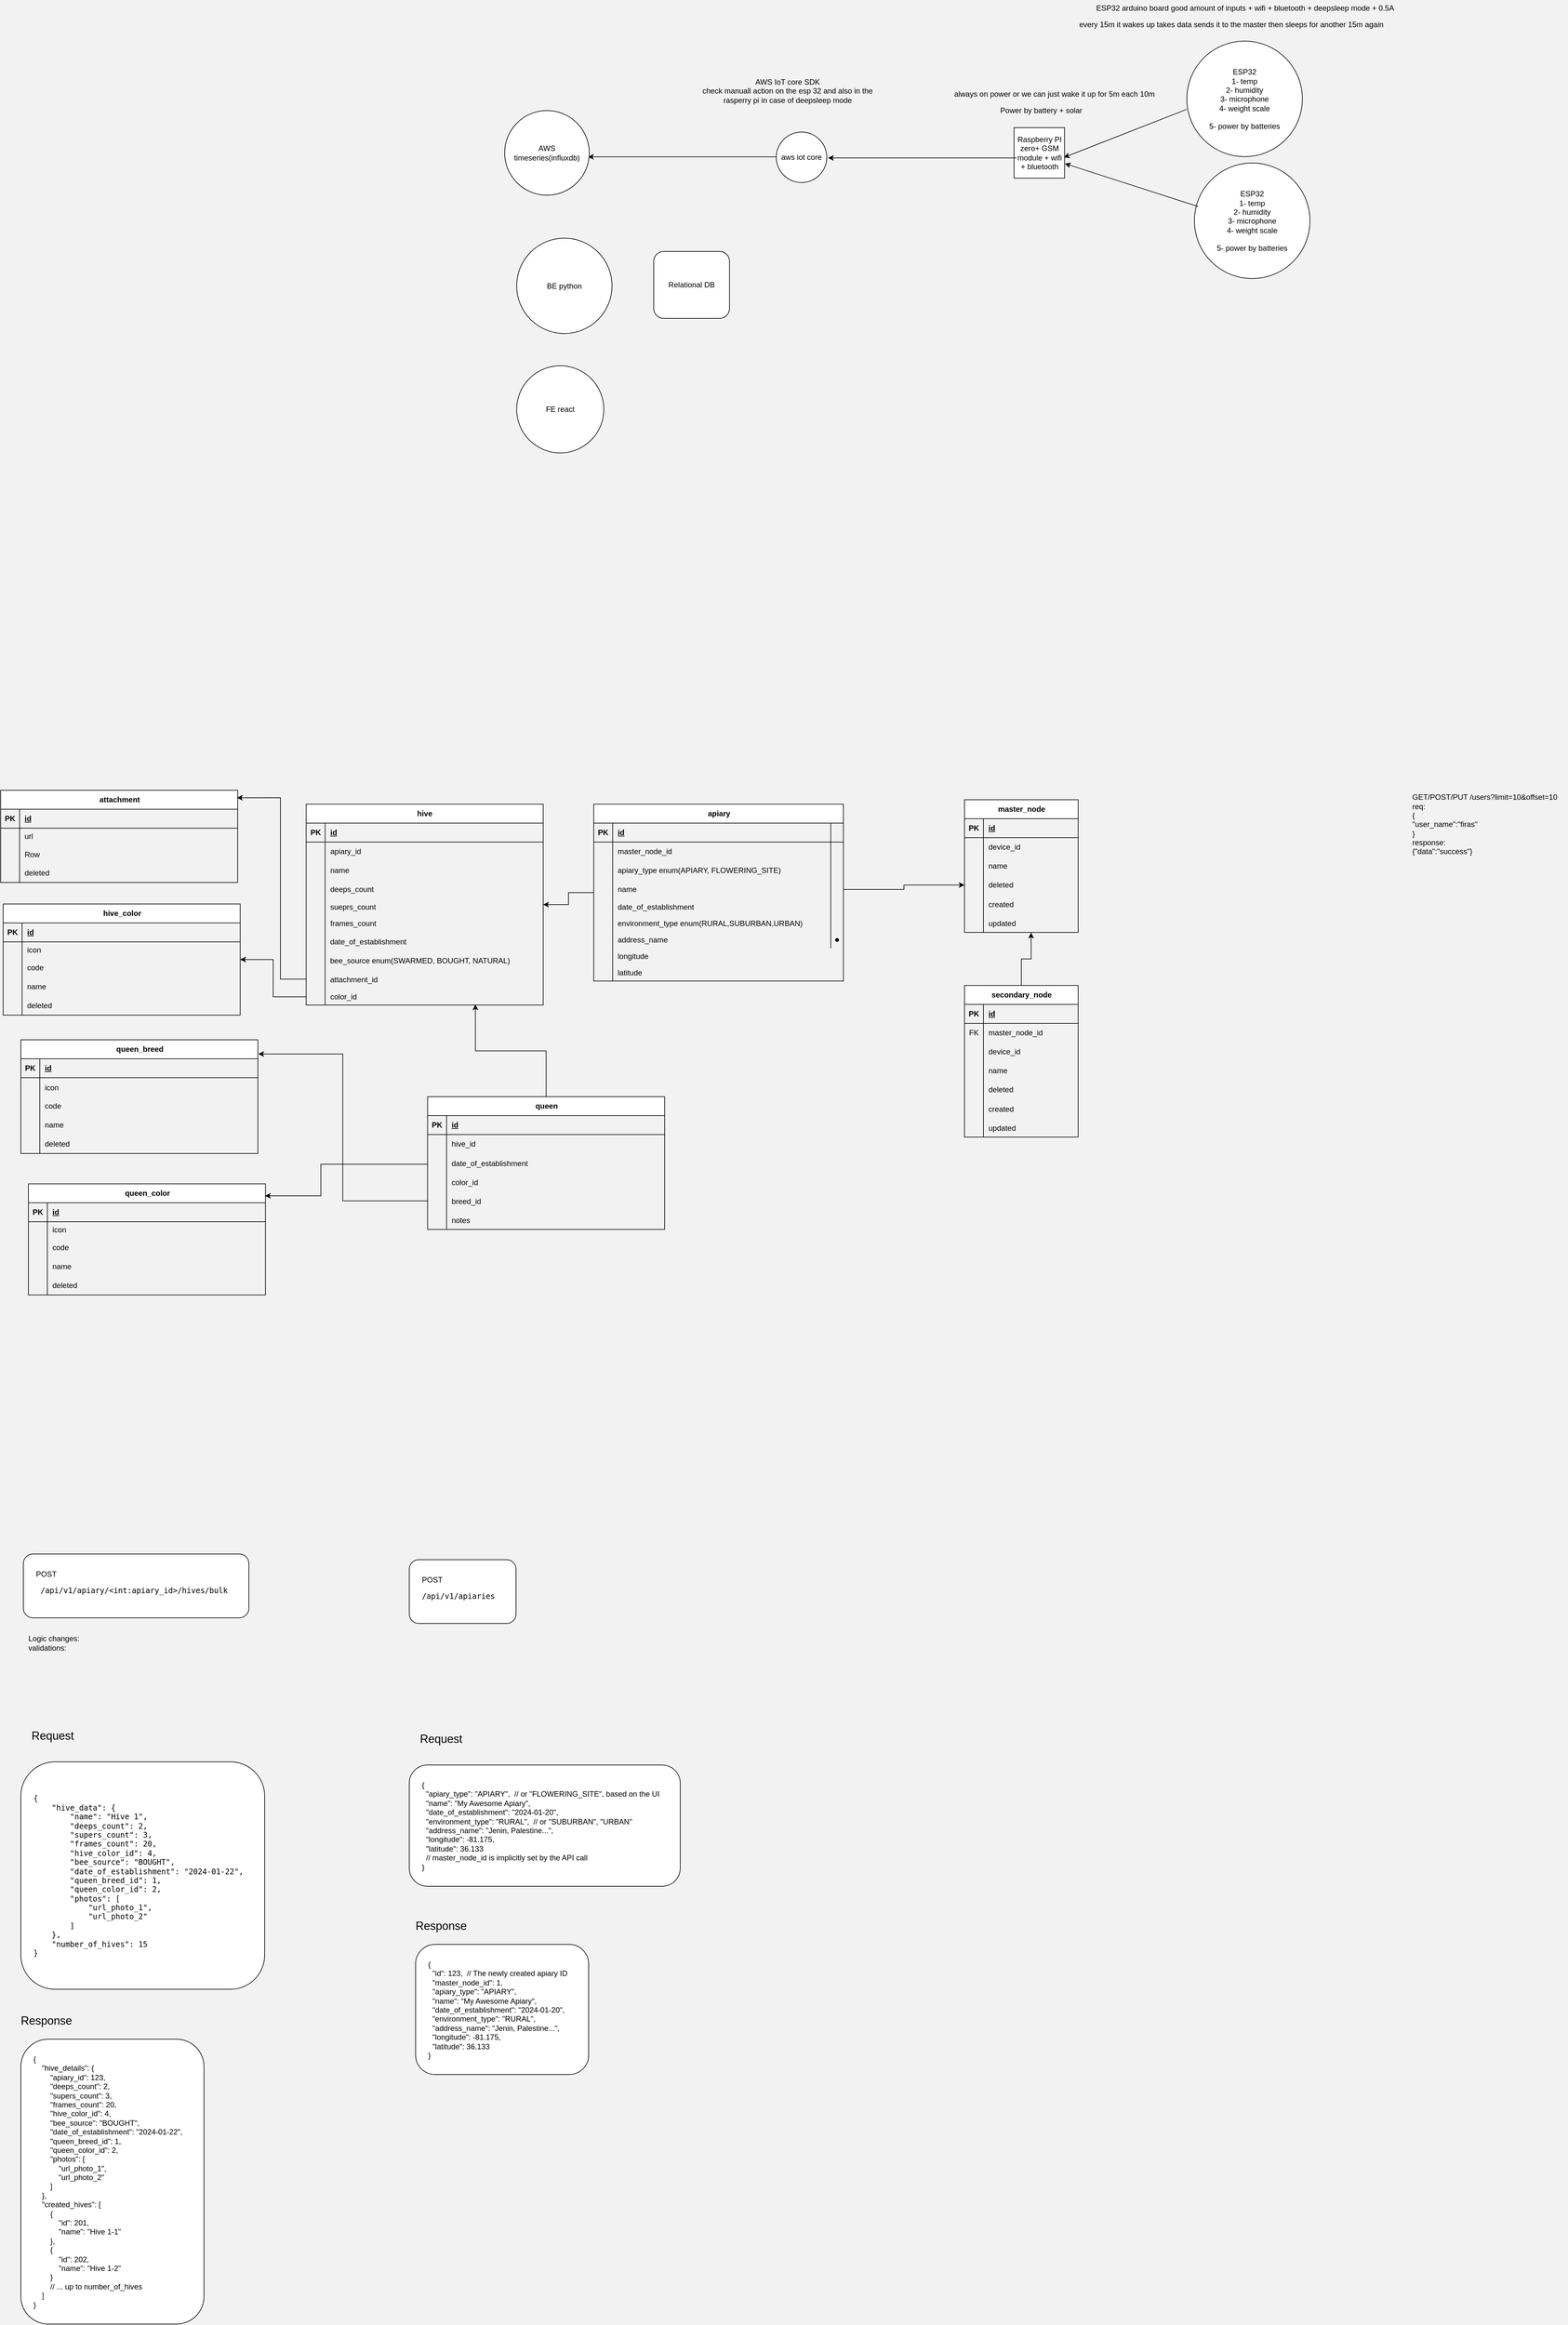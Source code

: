 <mxfile version="26.2.3">
  <diagram name="Page-1" id="e56a1550-8fbb-45ad-956c-1786394a9013">
    <mxGraphModel dx="4797" dy="2786" grid="0" gridSize="10" guides="1" tooltips="1" connect="1" arrows="1" fold="1" page="0" pageScale="1" pageWidth="1100" pageHeight="850" background="#F2F2F2" math="0" shadow="0">
      <root>
        <mxCell id="0" />
        <mxCell id="1" parent="0" />
        <mxCell id="OetlIyJgvli4n9BQYhPO-2" value="&lt;div&gt;ESP32&lt;/div&gt;&lt;div&gt;1- temp&lt;/div&gt;&lt;div&gt;2- humidity&lt;/div&gt;&lt;div&gt;3- microphone&lt;/div&gt;&lt;div&gt;4- weight scale&lt;/div&gt;&lt;div&gt;&lt;br&gt;&lt;/div&gt;&lt;div&gt;5- power by batteries&lt;/div&gt;" style="ellipse;whiteSpace=wrap;html=1;aspect=fixed;" parent="1" vertex="1">
          <mxGeometry x="560" y="39" width="183" height="183" as="geometry" />
        </mxCell>
        <mxCell id="OetlIyJgvli4n9BQYhPO-4" value="ESP32 arduino board good amount of inputs + wifi + bluetooth + deepsleep mode + 0.5A" style="text;html=1;align=center;verticalAlign=middle;resizable=0;points=[];autosize=1;strokeColor=none;fillColor=none;" parent="1" vertex="1">
          <mxGeometry x="407" y="-26" width="489" height="26" as="geometry" />
        </mxCell>
        <mxCell id="OetlIyJgvli4n9BQYhPO-5" value="&lt;div&gt;Raspberry PI zero+ GSM module + wifi + bluetooth&lt;/div&gt;" style="whiteSpace=wrap;html=1;aspect=fixed;" parent="1" vertex="1">
          <mxGeometry x="286.5" y="176" width="80" height="80" as="geometry" />
        </mxCell>
        <mxCell id="OetlIyJgvli4n9BQYhPO-8" value="&lt;div&gt;every 15m it wakes up takes data sends it to the master then sleeps for another 15m again&lt;/div&gt;" style="text;html=1;align=center;verticalAlign=middle;resizable=0;points=[];autosize=1;strokeColor=none;fillColor=none;" parent="1" vertex="1">
          <mxGeometry x="381" width="498" height="26" as="geometry" />
        </mxCell>
        <mxCell id="OetlIyJgvli4n9BQYhPO-9" value="Power by battery + solar " style="text;html=1;align=center;verticalAlign=middle;resizable=0;points=[];autosize=1;strokeColor=none;fillColor=none;" parent="1" vertex="1">
          <mxGeometry x="255" y="136" width="147" height="26" as="geometry" />
        </mxCell>
        <mxCell id="OetlIyJgvli4n9BQYhPO-10" value="always on power or we can just wake it up for 5m each 10m" style="text;html=1;align=center;verticalAlign=middle;resizable=0;points=[];autosize=1;strokeColor=none;fillColor=none;" parent="1" vertex="1">
          <mxGeometry x="183" y="110" width="334" height="26" as="geometry" />
        </mxCell>
        <mxCell id="OetlIyJgvli4n9BQYhPO-11" value="&lt;div&gt;ESP32&lt;/div&gt;&lt;div&gt;1- temp&lt;/div&gt;&lt;div&gt;2- humidity&lt;/div&gt;&lt;div&gt;3- microphone&lt;/div&gt;&lt;div&gt;4- weight scale&lt;/div&gt;&lt;div&gt;&lt;br&gt;&lt;/div&gt;&lt;div&gt;5- power by batteries&lt;/div&gt;" style="ellipse;whiteSpace=wrap;html=1;aspect=fixed;" parent="1" vertex="1">
          <mxGeometry x="572" y="232" width="183" height="183" as="geometry" />
        </mxCell>
        <mxCell id="OetlIyJgvli4n9BQYhPO-14" value="" style="endArrow=classic;html=1;rounded=0;entryX=0.986;entryY=0.59;entryDx=0;entryDy=0;entryPerimeter=0;exitX=-0.002;exitY=0.591;exitDx=0;exitDy=0;exitPerimeter=0;" parent="1" source="OetlIyJgvli4n9BQYhPO-2" target="OetlIyJgvli4n9BQYhPO-5" edge="1">
          <mxGeometry width="50" height="50" relative="1" as="geometry">
            <mxPoint x="513" y="312" as="sourcePoint" />
            <mxPoint x="563" y="262" as="targetPoint" />
          </mxGeometry>
        </mxCell>
        <mxCell id="OetlIyJgvli4n9BQYhPO-15" value="" style="endArrow=classic;html=1;rounded=0;" parent="1" edge="1">
          <mxGeometry width="50" height="50" relative="1" as="geometry">
            <mxPoint x="578" y="301" as="sourcePoint" />
            <mxPoint x="367" y="233" as="targetPoint" />
          </mxGeometry>
        </mxCell>
        <mxCell id="OetlIyJgvli4n9BQYhPO-16" value="&lt;div&gt;AWS IoT core SDK&lt;/div&gt;&lt;div&gt;check manuall action on the esp 32 and also in the rasperry pi in case of deepsleep mode&lt;/div&gt;" style="text;html=1;align=center;verticalAlign=middle;whiteSpace=wrap;rounded=0;" parent="1" vertex="1">
          <mxGeometry x="-222" y="70" width="300" height="95" as="geometry" />
        </mxCell>
        <mxCell id="OetlIyJgvli4n9BQYhPO-18" value="" style="endArrow=classic;html=1;rounded=0;" parent="1" edge="1">
          <mxGeometry width="50" height="50" relative="1" as="geometry">
            <mxPoint x="290" y="224" as="sourcePoint" />
            <mxPoint x="-8" y="224" as="targetPoint" />
          </mxGeometry>
        </mxCell>
        <mxCell id="OetlIyJgvli4n9BQYhPO-19" value="aws iot core" style="ellipse;whiteSpace=wrap;html=1;aspect=fixed;" parent="1" vertex="1">
          <mxGeometry x="-90" y="183" width="80" height="80" as="geometry" />
        </mxCell>
        <mxCell id="OetlIyJgvli4n9BQYhPO-20" value="" style="endArrow=classic;html=1;rounded=0;" parent="1" edge="1">
          <mxGeometry width="50" height="50" relative="1" as="geometry">
            <mxPoint x="-90" y="222.29" as="sourcePoint" />
            <mxPoint x="-388" y="222.29" as="targetPoint" />
          </mxGeometry>
        </mxCell>
        <mxCell id="OetlIyJgvli4n9BQYhPO-21" value="AWS timeseries(influxdb)" style="ellipse;whiteSpace=wrap;html=1;aspect=fixed;" parent="1" vertex="1">
          <mxGeometry x="-520" y="149" width="134" height="134" as="geometry" />
        </mxCell>
        <mxCell id="OetlIyJgvli4n9BQYhPO-22" value="BE python" style="ellipse;whiteSpace=wrap;html=1;aspect=fixed;" parent="1" vertex="1">
          <mxGeometry x="-501" y="351" width="151" height="151" as="geometry" />
        </mxCell>
        <mxCell id="OetlIyJgvli4n9BQYhPO-23" value="Relational DB" style="rounded=1;whiteSpace=wrap;html=1;" parent="1" vertex="1">
          <mxGeometry x="-284" y="372" width="120" height="106" as="geometry" />
        </mxCell>
        <mxCell id="OetlIyJgvli4n9BQYhPO-24" value="FE react" style="ellipse;whiteSpace=wrap;html=1;aspect=fixed;" parent="1" vertex="1">
          <mxGeometry x="-501" y="553" width="138" height="138" as="geometry" />
        </mxCell>
        <mxCell id="OetlIyJgvli4n9BQYhPO-41" value="&lt;div&gt;GET/POST/PUT /users?limit=10&amp;amp;offset=10&lt;/div&gt;&lt;div&gt;req:&lt;/div&gt;&lt;div&gt;{&lt;/div&gt;&lt;div&gt;&quot;user_name&quot;:&quot;firas&quot;&lt;/div&gt;&lt;div&gt;}&lt;/div&gt;&lt;div&gt;response:&lt;/div&gt;&lt;div&gt;{&quot;data&quot;:&quot;success&quot;}&lt;/div&gt;" style="text;html=1;align=left;verticalAlign=middle;resizable=0;points=[];autosize=1;strokeColor=none;fillColor=none;" parent="1" vertex="1">
          <mxGeometry x="915" y="1222" width="247" height="113" as="geometry" />
        </mxCell>
        <mxCell id="5piYZcN9QWjcL-H2b9Rl-19" style="edgeStyle=orthogonalEdgeStyle;rounded=0;orthogonalLoop=1;jettySize=auto;html=1;exitX=0.5;exitY=0;exitDx=0;exitDy=0;entryX=0.586;entryY=1.014;entryDx=0;entryDy=0;entryPerimeter=0;" parent="1" source="5piYZcN9QWjcL-H2b9Rl-1" target="5piYZcN9QWjcL-H2b9Rl-28" edge="1">
          <mxGeometry relative="1" as="geometry" />
        </mxCell>
        <mxCell id="5piYZcN9QWjcL-H2b9Rl-1" value="secondary_node" style="shape=table;startSize=30;container=1;collapsible=1;childLayout=tableLayout;fixedRows=1;rowLines=0;fontStyle=1;align=center;resizeLast=1;html=1;gradientColor=none;" parent="1" vertex="1">
          <mxGeometry x="208" y="1534" width="180" height="240" as="geometry" />
        </mxCell>
        <mxCell id="5piYZcN9QWjcL-H2b9Rl-2" value="" style="shape=tableRow;horizontal=0;startSize=0;swimlaneHead=0;swimlaneBody=0;fillColor=none;collapsible=0;dropTarget=0;points=[[0,0.5],[1,0.5]];portConstraint=eastwest;top=0;left=0;right=0;bottom=1;" parent="5piYZcN9QWjcL-H2b9Rl-1" vertex="1">
          <mxGeometry y="30" width="180" height="30" as="geometry" />
        </mxCell>
        <mxCell id="5piYZcN9QWjcL-H2b9Rl-3" value="PK" style="shape=partialRectangle;connectable=0;fillColor=none;top=0;left=0;bottom=0;right=0;fontStyle=1;overflow=hidden;whiteSpace=wrap;html=1;" parent="5piYZcN9QWjcL-H2b9Rl-2" vertex="1">
          <mxGeometry width="30" height="30" as="geometry">
            <mxRectangle width="30" height="30" as="alternateBounds" />
          </mxGeometry>
        </mxCell>
        <mxCell id="5piYZcN9QWjcL-H2b9Rl-4" value="id" style="shape=partialRectangle;connectable=0;fillColor=none;top=0;left=0;bottom=0;right=0;align=left;spacingLeft=6;fontStyle=5;overflow=hidden;whiteSpace=wrap;html=1;" parent="5piYZcN9QWjcL-H2b9Rl-2" vertex="1">
          <mxGeometry x="30" width="150" height="30" as="geometry">
            <mxRectangle width="150" height="30" as="alternateBounds" />
          </mxGeometry>
        </mxCell>
        <mxCell id="5piYZcN9QWjcL-H2b9Rl-15" value="" style="shape=tableRow;horizontal=0;startSize=0;swimlaneHead=0;swimlaneBody=0;fillColor=none;collapsible=0;dropTarget=0;points=[[0,0.5],[1,0.5]];portConstraint=eastwest;top=0;left=0;right=0;bottom=0;" parent="5piYZcN9QWjcL-H2b9Rl-1" vertex="1">
          <mxGeometry y="60" width="180" height="30" as="geometry" />
        </mxCell>
        <mxCell id="5piYZcN9QWjcL-H2b9Rl-16" value="FK" style="shape=partialRectangle;connectable=0;fillColor=none;top=0;left=0;bottom=0;right=0;fontStyle=0;overflow=hidden;whiteSpace=wrap;html=1;" parent="5piYZcN9QWjcL-H2b9Rl-15" vertex="1">
          <mxGeometry width="30" height="30" as="geometry">
            <mxRectangle width="30" height="30" as="alternateBounds" />
          </mxGeometry>
        </mxCell>
        <mxCell id="5piYZcN9QWjcL-H2b9Rl-17" value="master_node_id" style="shape=partialRectangle;connectable=0;fillColor=none;top=0;left=0;bottom=0;right=0;align=left;spacingLeft=6;fontStyle=0;overflow=hidden;whiteSpace=wrap;html=1;" parent="5piYZcN9QWjcL-H2b9Rl-15" vertex="1">
          <mxGeometry x="30" width="150" height="30" as="geometry">
            <mxRectangle width="150" height="30" as="alternateBounds" />
          </mxGeometry>
        </mxCell>
        <mxCell id="5piYZcN9QWjcL-H2b9Rl-5" value="" style="shape=tableRow;horizontal=0;startSize=0;swimlaneHead=0;swimlaneBody=0;fillColor=none;collapsible=0;dropTarget=0;points=[[0,0.5],[1,0.5]];portConstraint=eastwest;top=0;left=0;right=0;bottom=0;" parent="5piYZcN9QWjcL-H2b9Rl-1" vertex="1">
          <mxGeometry y="90" width="180" height="30" as="geometry" />
        </mxCell>
        <mxCell id="5piYZcN9QWjcL-H2b9Rl-6" value="" style="shape=partialRectangle;connectable=0;fillColor=none;top=0;left=0;bottom=0;right=0;editable=1;overflow=hidden;whiteSpace=wrap;html=1;" parent="5piYZcN9QWjcL-H2b9Rl-5" vertex="1">
          <mxGeometry width="30" height="30" as="geometry">
            <mxRectangle width="30" height="30" as="alternateBounds" />
          </mxGeometry>
        </mxCell>
        <mxCell id="5piYZcN9QWjcL-H2b9Rl-7" value="device_id" style="shape=partialRectangle;connectable=0;fillColor=none;top=0;left=0;bottom=0;right=0;align=left;spacingLeft=6;overflow=hidden;whiteSpace=wrap;html=1;" parent="5piYZcN9QWjcL-H2b9Rl-5" vertex="1">
          <mxGeometry x="30" width="150" height="30" as="geometry">
            <mxRectangle width="150" height="30" as="alternateBounds" />
          </mxGeometry>
        </mxCell>
        <mxCell id="5piYZcN9QWjcL-H2b9Rl-8" value="" style="shape=tableRow;horizontal=0;startSize=0;swimlaneHead=0;swimlaneBody=0;fillColor=none;collapsible=0;dropTarget=0;points=[[0,0.5],[1,0.5]];portConstraint=eastwest;top=0;left=0;right=0;bottom=0;" parent="5piYZcN9QWjcL-H2b9Rl-1" vertex="1">
          <mxGeometry y="120" width="180" height="30" as="geometry" />
        </mxCell>
        <mxCell id="5piYZcN9QWjcL-H2b9Rl-9" value="" style="shape=partialRectangle;connectable=0;fillColor=none;top=0;left=0;bottom=0;right=0;editable=1;overflow=hidden;whiteSpace=wrap;html=1;" parent="5piYZcN9QWjcL-H2b9Rl-8" vertex="1">
          <mxGeometry width="30" height="30" as="geometry">
            <mxRectangle width="30" height="30" as="alternateBounds" />
          </mxGeometry>
        </mxCell>
        <mxCell id="5piYZcN9QWjcL-H2b9Rl-10" value="name" style="shape=partialRectangle;connectable=0;fillColor=none;top=0;left=0;bottom=0;right=0;align=left;spacingLeft=6;overflow=hidden;whiteSpace=wrap;html=1;" parent="5piYZcN9QWjcL-H2b9Rl-8" vertex="1">
          <mxGeometry x="30" width="150" height="30" as="geometry">
            <mxRectangle width="150" height="30" as="alternateBounds" />
          </mxGeometry>
        </mxCell>
        <mxCell id="5piYZcN9QWjcL-H2b9Rl-11" value="" style="shape=tableRow;horizontal=0;startSize=0;swimlaneHead=0;swimlaneBody=0;fillColor=none;collapsible=0;dropTarget=0;points=[[0,0.5],[1,0.5]];portConstraint=eastwest;top=0;left=0;right=0;bottom=0;" parent="5piYZcN9QWjcL-H2b9Rl-1" vertex="1">
          <mxGeometry y="150" width="180" height="30" as="geometry" />
        </mxCell>
        <mxCell id="5piYZcN9QWjcL-H2b9Rl-12" value="" style="shape=partialRectangle;connectable=0;fillColor=none;top=0;left=0;bottom=0;right=0;editable=1;overflow=hidden;whiteSpace=wrap;html=1;" parent="5piYZcN9QWjcL-H2b9Rl-11" vertex="1">
          <mxGeometry width="30" height="30" as="geometry">
            <mxRectangle width="30" height="30" as="alternateBounds" />
          </mxGeometry>
        </mxCell>
        <mxCell id="5piYZcN9QWjcL-H2b9Rl-13" value="deleted" style="shape=partialRectangle;connectable=0;fillColor=none;top=0;left=0;bottom=0;right=0;align=left;spacingLeft=6;overflow=hidden;whiteSpace=wrap;html=1;" parent="5piYZcN9QWjcL-H2b9Rl-11" vertex="1">
          <mxGeometry x="30" width="150" height="30" as="geometry">
            <mxRectangle width="150" height="30" as="alternateBounds" />
          </mxGeometry>
        </mxCell>
        <mxCell id="5piYZcN9QWjcL-H2b9Rl-32" value="" style="shape=tableRow;horizontal=0;startSize=0;swimlaneHead=0;swimlaneBody=0;fillColor=none;collapsible=0;dropTarget=0;points=[[0,0.5],[1,0.5]];portConstraint=eastwest;top=0;left=0;right=0;bottom=0;" parent="5piYZcN9QWjcL-H2b9Rl-1" vertex="1">
          <mxGeometry y="180" width="180" height="30" as="geometry" />
        </mxCell>
        <mxCell id="5piYZcN9QWjcL-H2b9Rl-33" value="" style="shape=partialRectangle;connectable=0;fillColor=none;top=0;left=0;bottom=0;right=0;editable=1;overflow=hidden;" parent="5piYZcN9QWjcL-H2b9Rl-32" vertex="1">
          <mxGeometry width="30" height="30" as="geometry">
            <mxRectangle width="30" height="30" as="alternateBounds" />
          </mxGeometry>
        </mxCell>
        <mxCell id="5piYZcN9QWjcL-H2b9Rl-34" value="created" style="shape=partialRectangle;connectable=0;fillColor=none;top=0;left=0;bottom=0;right=0;align=left;spacingLeft=6;overflow=hidden;" parent="5piYZcN9QWjcL-H2b9Rl-32" vertex="1">
          <mxGeometry x="30" width="150" height="30" as="geometry">
            <mxRectangle width="150" height="30" as="alternateBounds" />
          </mxGeometry>
        </mxCell>
        <mxCell id="5piYZcN9QWjcL-H2b9Rl-36" value="" style="shape=tableRow;horizontal=0;startSize=0;swimlaneHead=0;swimlaneBody=0;fillColor=none;collapsible=0;dropTarget=0;points=[[0,0.5],[1,0.5]];portConstraint=eastwest;top=0;left=0;right=0;bottom=0;" parent="5piYZcN9QWjcL-H2b9Rl-1" vertex="1">
          <mxGeometry y="210" width="180" height="30" as="geometry" />
        </mxCell>
        <mxCell id="5piYZcN9QWjcL-H2b9Rl-37" value="" style="shape=partialRectangle;connectable=0;fillColor=none;top=0;left=0;bottom=0;right=0;editable=1;overflow=hidden;" parent="5piYZcN9QWjcL-H2b9Rl-36" vertex="1">
          <mxGeometry width="30" height="30" as="geometry">
            <mxRectangle width="30" height="30" as="alternateBounds" />
          </mxGeometry>
        </mxCell>
        <mxCell id="5piYZcN9QWjcL-H2b9Rl-38" value="updated" style="shape=partialRectangle;connectable=0;fillColor=none;top=0;left=0;bottom=0;right=0;align=left;spacingLeft=6;overflow=hidden;" parent="5piYZcN9QWjcL-H2b9Rl-36" vertex="1">
          <mxGeometry x="30" width="150" height="30" as="geometry">
            <mxRectangle width="150" height="30" as="alternateBounds" />
          </mxGeometry>
        </mxCell>
        <mxCell id="OetlIyJgvli4n9BQYhPO-42" value="master_node" style="shape=table;startSize=30;container=1;collapsible=1;childLayout=tableLayout;fixedRows=1;rowLines=0;fontStyle=1;align=center;resizeLast=1;html=1;" parent="1" vertex="1">
          <mxGeometry x="208" y="1240" width="180" height="210" as="geometry" />
        </mxCell>
        <mxCell id="OetlIyJgvli4n9BQYhPO-43" value="" style="shape=tableRow;horizontal=0;startSize=0;swimlaneHead=0;swimlaneBody=0;fillColor=none;collapsible=0;dropTarget=0;points=[[0,0.5],[1,0.5]];portConstraint=eastwest;top=0;left=0;right=0;bottom=1;" parent="OetlIyJgvli4n9BQYhPO-42" vertex="1">
          <mxGeometry y="30" width="180" height="30" as="geometry" />
        </mxCell>
        <mxCell id="OetlIyJgvli4n9BQYhPO-44" value="PK" style="shape=partialRectangle;connectable=0;fillColor=none;top=0;left=0;bottom=0;right=0;fontStyle=1;overflow=hidden;whiteSpace=wrap;html=1;" parent="OetlIyJgvli4n9BQYhPO-43" vertex="1">
          <mxGeometry width="30" height="30" as="geometry">
            <mxRectangle width="30" height="30" as="alternateBounds" />
          </mxGeometry>
        </mxCell>
        <mxCell id="OetlIyJgvli4n9BQYhPO-45" value="id" style="shape=partialRectangle;connectable=0;fillColor=none;top=0;left=0;bottom=0;right=0;align=left;spacingLeft=6;fontStyle=5;overflow=hidden;whiteSpace=wrap;html=1;" parent="OetlIyJgvli4n9BQYhPO-43" vertex="1">
          <mxGeometry x="30" width="150" height="30" as="geometry">
            <mxRectangle width="150" height="30" as="alternateBounds" />
          </mxGeometry>
        </mxCell>
        <mxCell id="OetlIyJgvli4n9BQYhPO-46" value="" style="shape=tableRow;horizontal=0;startSize=0;swimlaneHead=0;swimlaneBody=0;fillColor=none;collapsible=0;dropTarget=0;points=[[0,0.5],[1,0.5]];portConstraint=eastwest;top=0;left=0;right=0;bottom=0;" parent="OetlIyJgvli4n9BQYhPO-42" vertex="1">
          <mxGeometry y="60" width="180" height="30" as="geometry" />
        </mxCell>
        <mxCell id="OetlIyJgvli4n9BQYhPO-47" value="" style="shape=partialRectangle;connectable=0;fillColor=none;top=0;left=0;bottom=0;right=0;editable=1;overflow=hidden;whiteSpace=wrap;html=1;" parent="OetlIyJgvli4n9BQYhPO-46" vertex="1">
          <mxGeometry width="30" height="30" as="geometry">
            <mxRectangle width="30" height="30" as="alternateBounds" />
          </mxGeometry>
        </mxCell>
        <mxCell id="OetlIyJgvli4n9BQYhPO-48" value="device_id" style="shape=partialRectangle;connectable=0;fillColor=none;top=0;left=0;bottom=0;right=0;align=left;spacingLeft=6;overflow=hidden;whiteSpace=wrap;html=1;" parent="OetlIyJgvli4n9BQYhPO-46" vertex="1">
          <mxGeometry x="30" width="150" height="30" as="geometry">
            <mxRectangle width="150" height="30" as="alternateBounds" />
          </mxGeometry>
        </mxCell>
        <mxCell id="OetlIyJgvli4n9BQYhPO-49" value="" style="shape=tableRow;horizontal=0;startSize=0;swimlaneHead=0;swimlaneBody=0;fillColor=none;collapsible=0;dropTarget=0;points=[[0,0.5],[1,0.5]];portConstraint=eastwest;top=0;left=0;right=0;bottom=0;" parent="OetlIyJgvli4n9BQYhPO-42" vertex="1">
          <mxGeometry y="90" width="180" height="30" as="geometry" />
        </mxCell>
        <mxCell id="OetlIyJgvli4n9BQYhPO-50" value="" style="shape=partialRectangle;connectable=0;fillColor=none;top=0;left=0;bottom=0;right=0;editable=1;overflow=hidden;whiteSpace=wrap;html=1;" parent="OetlIyJgvli4n9BQYhPO-49" vertex="1">
          <mxGeometry width="30" height="30" as="geometry">
            <mxRectangle width="30" height="30" as="alternateBounds" />
          </mxGeometry>
        </mxCell>
        <mxCell id="OetlIyJgvli4n9BQYhPO-51" value="name" style="shape=partialRectangle;connectable=0;fillColor=none;top=0;left=0;bottom=0;right=0;align=left;spacingLeft=6;overflow=hidden;whiteSpace=wrap;html=1;" parent="OetlIyJgvli4n9BQYhPO-49" vertex="1">
          <mxGeometry x="30" width="150" height="30" as="geometry">
            <mxRectangle width="150" height="30" as="alternateBounds" />
          </mxGeometry>
        </mxCell>
        <mxCell id="OetlIyJgvli4n9BQYhPO-52" value="" style="shape=tableRow;horizontal=0;startSize=0;swimlaneHead=0;swimlaneBody=0;fillColor=none;collapsible=0;dropTarget=0;points=[[0,0.5],[1,0.5]];portConstraint=eastwest;top=0;left=0;right=0;bottom=0;" parent="OetlIyJgvli4n9BQYhPO-42" vertex="1">
          <mxGeometry y="120" width="180" height="30" as="geometry" />
        </mxCell>
        <mxCell id="OetlIyJgvli4n9BQYhPO-53" value="" style="shape=partialRectangle;connectable=0;fillColor=none;top=0;left=0;bottom=0;right=0;editable=1;overflow=hidden;whiteSpace=wrap;html=1;" parent="OetlIyJgvli4n9BQYhPO-52" vertex="1">
          <mxGeometry width="30" height="30" as="geometry">
            <mxRectangle width="30" height="30" as="alternateBounds" />
          </mxGeometry>
        </mxCell>
        <mxCell id="OetlIyJgvli4n9BQYhPO-54" value="deleted" style="shape=partialRectangle;connectable=0;fillColor=none;top=0;left=0;bottom=0;right=0;align=left;spacingLeft=6;overflow=hidden;whiteSpace=wrap;html=1;" parent="OetlIyJgvli4n9BQYhPO-52" vertex="1">
          <mxGeometry x="30" width="150" height="30" as="geometry">
            <mxRectangle width="150" height="30" as="alternateBounds" />
          </mxGeometry>
        </mxCell>
        <mxCell id="5piYZcN9QWjcL-H2b9Rl-24" value="" style="shape=tableRow;horizontal=0;startSize=0;swimlaneHead=0;swimlaneBody=0;fillColor=none;collapsible=0;dropTarget=0;points=[[0,0.5],[1,0.5]];portConstraint=eastwest;top=0;left=0;right=0;bottom=0;" parent="OetlIyJgvli4n9BQYhPO-42" vertex="1">
          <mxGeometry y="150" width="180" height="30" as="geometry" />
        </mxCell>
        <mxCell id="5piYZcN9QWjcL-H2b9Rl-25" value="" style="shape=partialRectangle;connectable=0;fillColor=none;top=0;left=0;bottom=0;right=0;editable=1;overflow=hidden;" parent="5piYZcN9QWjcL-H2b9Rl-24" vertex="1">
          <mxGeometry width="30" height="30" as="geometry">
            <mxRectangle width="30" height="30" as="alternateBounds" />
          </mxGeometry>
        </mxCell>
        <mxCell id="5piYZcN9QWjcL-H2b9Rl-26" value="created" style="shape=partialRectangle;connectable=0;fillColor=none;top=0;left=0;bottom=0;right=0;align=left;spacingLeft=6;overflow=hidden;" parent="5piYZcN9QWjcL-H2b9Rl-24" vertex="1">
          <mxGeometry x="30" width="150" height="30" as="geometry">
            <mxRectangle width="150" height="30" as="alternateBounds" />
          </mxGeometry>
        </mxCell>
        <mxCell id="5piYZcN9QWjcL-H2b9Rl-28" value="" style="shape=tableRow;horizontal=0;startSize=0;swimlaneHead=0;swimlaneBody=0;fillColor=none;collapsible=0;dropTarget=0;points=[[0,0.5],[1,0.5]];portConstraint=eastwest;top=0;left=0;right=0;bottom=0;" parent="OetlIyJgvli4n9BQYhPO-42" vertex="1">
          <mxGeometry y="180" width="180" height="30" as="geometry" />
        </mxCell>
        <mxCell id="5piYZcN9QWjcL-H2b9Rl-29" value="" style="shape=partialRectangle;connectable=0;fillColor=none;top=0;left=0;bottom=0;right=0;editable=1;overflow=hidden;" parent="5piYZcN9QWjcL-H2b9Rl-28" vertex="1">
          <mxGeometry width="30" height="30" as="geometry">
            <mxRectangle width="30" height="30" as="alternateBounds" />
          </mxGeometry>
        </mxCell>
        <mxCell id="5piYZcN9QWjcL-H2b9Rl-30" value="updated" style="shape=partialRectangle;connectable=0;fillColor=none;top=0;left=0;bottom=0;right=0;align=left;spacingLeft=6;overflow=hidden;" parent="5piYZcN9QWjcL-H2b9Rl-28" vertex="1">
          <mxGeometry x="30" width="150" height="30" as="geometry">
            <mxRectangle width="150" height="30" as="alternateBounds" />
          </mxGeometry>
        </mxCell>
        <mxCell id="5piYZcN9QWjcL-H2b9Rl-117" value="" style="edgeStyle=orthogonalEdgeStyle;rounded=0;orthogonalLoop=1;jettySize=auto;html=1;" parent="1" source="5piYZcN9QWjcL-H2b9Rl-39" target="5piYZcN9QWjcL-H2b9Rl-89" edge="1">
          <mxGeometry relative="1" as="geometry" />
        </mxCell>
        <mxCell id="5piYZcN9QWjcL-H2b9Rl-39" value="apiary" style="shape=table;startSize=30;container=1;collapsible=1;childLayout=tableLayout;fixedRows=1;rowLines=0;fontStyle=1;align=center;resizeLast=1;html=1;" parent="1" vertex="1">
          <mxGeometry x="-379" y="1247" width="395.286" height="280" as="geometry" />
        </mxCell>
        <mxCell id="5piYZcN9QWjcL-H2b9Rl-40" value="" style="shape=tableRow;horizontal=0;startSize=0;swimlaneHead=0;swimlaneBody=0;fillColor=none;collapsible=0;dropTarget=0;points=[[0,0.5],[1,0.5]];portConstraint=eastwest;top=0;left=0;right=0;bottom=1;" parent="5piYZcN9QWjcL-H2b9Rl-39" vertex="1">
          <mxGeometry y="30" width="395.286" height="30" as="geometry" />
        </mxCell>
        <mxCell id="5piYZcN9QWjcL-H2b9Rl-41" value="PK" style="shape=partialRectangle;connectable=0;fillColor=none;top=0;left=0;bottom=0;right=0;fontStyle=1;overflow=hidden;whiteSpace=wrap;html=1;" parent="5piYZcN9QWjcL-H2b9Rl-40" vertex="1">
          <mxGeometry width="30" height="30" as="geometry">
            <mxRectangle width="30" height="30" as="alternateBounds" />
          </mxGeometry>
        </mxCell>
        <mxCell id="5piYZcN9QWjcL-H2b9Rl-42" value="id" style="shape=partialRectangle;connectable=0;fillColor=none;top=0;left=0;bottom=0;right=0;align=left;spacingLeft=6;fontStyle=5;overflow=hidden;whiteSpace=wrap;html=1;" parent="5piYZcN9QWjcL-H2b9Rl-40" vertex="1">
          <mxGeometry x="30" width="365.286" height="30" as="geometry">
            <mxRectangle width="365.286" height="30" as="alternateBounds" />
          </mxGeometry>
        </mxCell>
        <mxCell id="5piYZcN9QWjcL-H2b9Rl-43" value="" style="shape=tableRow;horizontal=0;startSize=0;swimlaneHead=0;swimlaneBody=0;fillColor=none;collapsible=0;dropTarget=0;points=[[0,0.5],[1,0.5]];portConstraint=eastwest;top=0;left=0;right=0;bottom=0;" parent="5piYZcN9QWjcL-H2b9Rl-39" vertex="1">
          <mxGeometry y="60" width="395.286" height="30" as="geometry" />
        </mxCell>
        <mxCell id="5piYZcN9QWjcL-H2b9Rl-44" value="" style="shape=partialRectangle;connectable=0;fillColor=none;top=0;left=0;bottom=0;right=0;editable=1;overflow=hidden;whiteSpace=wrap;html=1;" parent="5piYZcN9QWjcL-H2b9Rl-43" vertex="1">
          <mxGeometry width="30" height="30" as="geometry">
            <mxRectangle width="30" height="30" as="alternateBounds" />
          </mxGeometry>
        </mxCell>
        <mxCell id="5piYZcN9QWjcL-H2b9Rl-45" value="master_node_id" style="shape=partialRectangle;connectable=0;fillColor=none;top=0;left=0;bottom=0;right=0;align=left;spacingLeft=6;overflow=hidden;whiteSpace=wrap;html=1;" parent="5piYZcN9QWjcL-H2b9Rl-43" vertex="1">
          <mxGeometry x="30" width="365.286" height="30" as="geometry">
            <mxRectangle width="365.286" height="30" as="alternateBounds" />
          </mxGeometry>
        </mxCell>
        <mxCell id="5piYZcN9QWjcL-H2b9Rl-72" value="" style="shape=tableRow;horizontal=0;startSize=0;swimlaneHead=0;swimlaneBody=0;fillColor=none;collapsible=0;dropTarget=0;points=[[0,0.5],[1,0.5]];portConstraint=eastwest;top=0;left=0;right=0;bottom=0;" parent="5piYZcN9QWjcL-H2b9Rl-39" vertex="1">
          <mxGeometry y="90" width="395.286" height="30" as="geometry" />
        </mxCell>
        <mxCell id="5piYZcN9QWjcL-H2b9Rl-73" value="" style="shape=partialRectangle;connectable=0;fillColor=none;top=0;left=0;bottom=0;right=0;editable=1;overflow=hidden;whiteSpace=wrap;html=1;" parent="5piYZcN9QWjcL-H2b9Rl-72" vertex="1">
          <mxGeometry width="30" height="30" as="geometry">
            <mxRectangle width="30" height="30" as="alternateBounds" />
          </mxGeometry>
        </mxCell>
        <mxCell id="5piYZcN9QWjcL-H2b9Rl-74" value="apiary_type enum(APIARY, FLOWERING_SITE)" style="shape=partialRectangle;connectable=0;fillColor=none;top=0;left=0;bottom=0;right=0;align=left;spacingLeft=6;overflow=hidden;whiteSpace=wrap;html=1;" parent="5piYZcN9QWjcL-H2b9Rl-72" vertex="1">
          <mxGeometry x="30" width="365.286" height="30" as="geometry">
            <mxRectangle width="365.286" height="30" as="alternateBounds" />
          </mxGeometry>
        </mxCell>
        <mxCell id="5piYZcN9QWjcL-H2b9Rl-46" value="" style="shape=tableRow;horizontal=0;startSize=0;swimlaneHead=0;swimlaneBody=0;fillColor=none;collapsible=0;dropTarget=0;points=[[0,0.5],[1,0.5]];portConstraint=eastwest;top=0;left=0;right=0;bottom=0;" parent="5piYZcN9QWjcL-H2b9Rl-39" vertex="1">
          <mxGeometry y="120" width="395.286" height="30" as="geometry" />
        </mxCell>
        <mxCell id="5piYZcN9QWjcL-H2b9Rl-47" value="" style="shape=partialRectangle;connectable=0;fillColor=none;top=0;left=0;bottom=0;right=0;editable=1;overflow=hidden;whiteSpace=wrap;html=1;" parent="5piYZcN9QWjcL-H2b9Rl-46" vertex="1">
          <mxGeometry width="30" height="30" as="geometry">
            <mxRectangle width="30" height="30" as="alternateBounds" />
          </mxGeometry>
        </mxCell>
        <mxCell id="5piYZcN9QWjcL-H2b9Rl-48" value="name" style="shape=partialRectangle;connectable=0;fillColor=none;top=0;left=0;bottom=0;right=0;align=left;spacingLeft=6;overflow=hidden;whiteSpace=wrap;html=1;" parent="5piYZcN9QWjcL-H2b9Rl-46" vertex="1">
          <mxGeometry x="30" width="365.286" height="30" as="geometry">
            <mxRectangle width="365.286" height="30" as="alternateBounds" />
          </mxGeometry>
        </mxCell>
        <mxCell id="5piYZcN9QWjcL-H2b9Rl-49" value="" style="shape=tableRow;horizontal=0;startSize=0;swimlaneHead=0;swimlaneBody=0;fillColor=none;collapsible=0;dropTarget=0;points=[[0,0.5],[1,0.5]];portConstraint=eastwest;top=0;left=0;right=0;bottom=0;" parent="5piYZcN9QWjcL-H2b9Rl-39" vertex="1">
          <mxGeometry y="150" width="395.286" height="26" as="geometry" />
        </mxCell>
        <mxCell id="5piYZcN9QWjcL-H2b9Rl-50" value="" style="shape=partialRectangle;connectable=0;fillColor=none;top=0;left=0;bottom=0;right=0;editable=1;overflow=hidden;whiteSpace=wrap;html=1;" parent="5piYZcN9QWjcL-H2b9Rl-49" vertex="1">
          <mxGeometry width="30" height="26" as="geometry">
            <mxRectangle width="30" height="26" as="alternateBounds" />
          </mxGeometry>
        </mxCell>
        <mxCell id="5piYZcN9QWjcL-H2b9Rl-51" value="date_of_establishment " style="shape=partialRectangle;connectable=0;fillColor=none;top=0;left=0;bottom=0;right=0;align=left;spacingLeft=6;overflow=hidden;whiteSpace=wrap;html=1;" parent="5piYZcN9QWjcL-H2b9Rl-49" vertex="1">
          <mxGeometry x="30" width="365.286" height="26" as="geometry">
            <mxRectangle width="365.286" height="26" as="alternateBounds" />
          </mxGeometry>
        </mxCell>
        <mxCell id="5piYZcN9QWjcL-H2b9Rl-76" value="" style="shape=tableRow;horizontal=0;startSize=0;swimlaneHead=0;swimlaneBody=0;fillColor=none;collapsible=0;dropTarget=0;points=[[0,0.5],[1,0.5]];portConstraint=eastwest;top=0;left=0;right=0;bottom=0;" parent="5piYZcN9QWjcL-H2b9Rl-39" vertex="1">
          <mxGeometry y="176" width="395.286" height="26" as="geometry" />
        </mxCell>
        <mxCell id="5piYZcN9QWjcL-H2b9Rl-77" value="" style="shape=partialRectangle;connectable=0;fillColor=none;top=0;left=0;bottom=0;right=0;editable=1;overflow=hidden;whiteSpace=wrap;html=1;" parent="5piYZcN9QWjcL-H2b9Rl-76" vertex="1">
          <mxGeometry width="30" height="26" as="geometry">
            <mxRectangle width="30" height="26" as="alternateBounds" />
          </mxGeometry>
        </mxCell>
        <mxCell id="5piYZcN9QWjcL-H2b9Rl-78" value="environment_type enum(RURAL,SUBURBAN,URBAN)" style="shape=partialRectangle;connectable=0;fillColor=none;top=0;left=0;bottom=0;right=0;align=left;spacingLeft=6;overflow=hidden;whiteSpace=wrap;html=1;" parent="5piYZcN9QWjcL-H2b9Rl-76" vertex="1">
          <mxGeometry x="30" width="365.286" height="26" as="geometry">
            <mxRectangle width="365.286" height="26" as="alternateBounds" />
          </mxGeometry>
        </mxCell>
        <mxCell id="5piYZcN9QWjcL-H2b9Rl-79" value="" style="shape=tableRow;horizontal=0;startSize=0;swimlaneHead=0;swimlaneBody=0;fillColor=none;collapsible=0;dropTarget=0;points=[[0,0.5],[1,0.5]];portConstraint=eastwest;top=0;left=0;right=0;bottom=0;" parent="5piYZcN9QWjcL-H2b9Rl-39" vertex="1">
          <mxGeometry y="202" width="395.286" height="26" as="geometry" />
        </mxCell>
        <mxCell id="5piYZcN9QWjcL-H2b9Rl-80" value="" style="shape=partialRectangle;connectable=0;fillColor=none;top=0;left=0;bottom=0;right=0;editable=1;overflow=hidden;whiteSpace=wrap;html=1;" parent="5piYZcN9QWjcL-H2b9Rl-79" vertex="1">
          <mxGeometry width="30" height="26" as="geometry">
            <mxRectangle width="30" height="26" as="alternateBounds" />
          </mxGeometry>
        </mxCell>
        <mxCell id="5piYZcN9QWjcL-H2b9Rl-81" value="address_name" style="shape=partialRectangle;connectable=0;fillColor=none;top=0;left=0;bottom=0;right=0;align=left;spacingLeft=6;overflow=hidden;whiteSpace=wrap;html=1;" parent="5piYZcN9QWjcL-H2b9Rl-79" vertex="1">
          <mxGeometry x="30" width="345.286" height="26" as="geometry">
            <mxRectangle width="345.286" height="26" as="alternateBounds" />
          </mxGeometry>
        </mxCell>
        <mxCell id="5piYZcN9QWjcL-H2b9Rl-118" value="" style="shape=waypoint;sketch=0;size=6;pointerEvents=1;points=[];fillColor=default;resizable=0;rotatable=0;perimeter=centerPerimeter;snapToPoint=1;startSize=30;fontStyle=1;" parent="5piYZcN9QWjcL-H2b9Rl-79" vertex="1">
          <mxGeometry x="375.286" width="20" height="26" as="geometry">
            <mxRectangle width="20" height="26" as="alternateBounds" />
          </mxGeometry>
        </mxCell>
        <mxCell id="5piYZcN9QWjcL-H2b9Rl-82" value="" style="shape=tableRow;horizontal=0;startSize=0;swimlaneHead=0;swimlaneBody=0;fillColor=none;collapsible=0;dropTarget=0;points=[[0,0.5],[1,0.5]];portConstraint=eastwest;top=0;left=0;right=0;bottom=0;" parent="5piYZcN9QWjcL-H2b9Rl-39" vertex="1">
          <mxGeometry y="228" width="395.286" height="26" as="geometry" />
        </mxCell>
        <mxCell id="5piYZcN9QWjcL-H2b9Rl-83" value="" style="shape=partialRectangle;connectable=0;fillColor=none;top=0;left=0;bottom=0;right=0;editable=1;overflow=hidden;whiteSpace=wrap;html=1;" parent="5piYZcN9QWjcL-H2b9Rl-82" vertex="1">
          <mxGeometry width="30" height="26" as="geometry">
            <mxRectangle width="30" height="26" as="alternateBounds" />
          </mxGeometry>
        </mxCell>
        <mxCell id="5piYZcN9QWjcL-H2b9Rl-84" value="longitude" style="shape=partialRectangle;connectable=0;fillColor=none;top=0;left=0;bottom=0;right=0;align=left;spacingLeft=6;overflow=hidden;whiteSpace=wrap;html=1;" parent="5piYZcN9QWjcL-H2b9Rl-82" vertex="1">
          <mxGeometry x="30" width="365.286" height="26" as="geometry">
            <mxRectangle width="365.286" height="26" as="alternateBounds" />
          </mxGeometry>
        </mxCell>
        <mxCell id="5piYZcN9QWjcL-H2b9Rl-85" value="" style="shape=tableRow;horizontal=0;startSize=0;swimlaneHead=0;swimlaneBody=0;fillColor=none;collapsible=0;dropTarget=0;points=[[0,0.5],[1,0.5]];portConstraint=eastwest;top=0;left=0;right=0;bottom=0;" parent="5piYZcN9QWjcL-H2b9Rl-39" vertex="1">
          <mxGeometry y="254" width="395.286" height="26" as="geometry" />
        </mxCell>
        <mxCell id="5piYZcN9QWjcL-H2b9Rl-86" value="" style="shape=partialRectangle;connectable=0;fillColor=none;top=0;left=0;bottom=0;right=0;editable=1;overflow=hidden;whiteSpace=wrap;html=1;" parent="5piYZcN9QWjcL-H2b9Rl-85" vertex="1">
          <mxGeometry width="30" height="26" as="geometry">
            <mxRectangle width="30" height="26" as="alternateBounds" />
          </mxGeometry>
        </mxCell>
        <mxCell id="5piYZcN9QWjcL-H2b9Rl-87" value="latitude" style="shape=partialRectangle;connectable=0;fillColor=none;top=0;left=0;bottom=0;right=0;align=left;spacingLeft=6;overflow=hidden;whiteSpace=wrap;html=1;" parent="5piYZcN9QWjcL-H2b9Rl-85" vertex="1">
          <mxGeometry x="30" width="365.286" height="26" as="geometry">
            <mxRectangle width="365.286" height="26" as="alternateBounds" />
          </mxGeometry>
        </mxCell>
        <mxCell id="5piYZcN9QWjcL-H2b9Rl-88" style="edgeStyle=orthogonalEdgeStyle;rounded=0;orthogonalLoop=1;jettySize=auto;html=1;exitX=1;exitY=0.5;exitDx=0;exitDy=0;entryX=0;entryY=0.5;entryDx=0;entryDy=0;" parent="1" source="5piYZcN9QWjcL-H2b9Rl-46" target="OetlIyJgvli4n9BQYhPO-52" edge="1">
          <mxGeometry relative="1" as="geometry" />
        </mxCell>
        <mxCell id="5piYZcN9QWjcL-H2b9Rl-150" value="" style="edgeStyle=orthogonalEdgeStyle;rounded=0;orthogonalLoop=1;jettySize=auto;html=1;exitX=0;exitY=0.5;exitDx=0;exitDy=0;" parent="1" source="5piYZcN9QWjcL-H2b9Rl-108" target="5piYZcN9QWjcL-H2b9Rl-128" edge="1">
          <mxGeometry relative="1" as="geometry" />
        </mxCell>
        <mxCell id="5piYZcN9QWjcL-H2b9Rl-89" value="hive" style="shape=table;startSize=30;container=1;collapsible=1;childLayout=tableLayout;fixedRows=1;rowLines=0;fontStyle=1;align=center;resizeLast=1;html=1;" parent="1" vertex="1">
          <mxGeometry x="-834.286" y="1247" width="375.286" height="318" as="geometry" />
        </mxCell>
        <mxCell id="5piYZcN9QWjcL-H2b9Rl-90" value="" style="shape=tableRow;horizontal=0;startSize=0;swimlaneHead=0;swimlaneBody=0;fillColor=none;collapsible=0;dropTarget=0;points=[[0,0.5],[1,0.5]];portConstraint=eastwest;top=0;left=0;right=0;bottom=1;" parent="5piYZcN9QWjcL-H2b9Rl-89" vertex="1">
          <mxGeometry y="30" width="375.286" height="30" as="geometry" />
        </mxCell>
        <mxCell id="5piYZcN9QWjcL-H2b9Rl-91" value="PK" style="shape=partialRectangle;connectable=0;fillColor=none;top=0;left=0;bottom=0;right=0;fontStyle=1;overflow=hidden;whiteSpace=wrap;html=1;" parent="5piYZcN9QWjcL-H2b9Rl-90" vertex="1">
          <mxGeometry width="30" height="30" as="geometry">
            <mxRectangle width="30" height="30" as="alternateBounds" />
          </mxGeometry>
        </mxCell>
        <mxCell id="5piYZcN9QWjcL-H2b9Rl-92" value="id" style="shape=partialRectangle;connectable=0;fillColor=none;top=0;left=0;bottom=0;right=0;align=left;spacingLeft=6;fontStyle=5;overflow=hidden;whiteSpace=wrap;html=1;" parent="5piYZcN9QWjcL-H2b9Rl-90" vertex="1">
          <mxGeometry x="30" width="345.286" height="30" as="geometry">
            <mxRectangle width="345.286" height="30" as="alternateBounds" />
          </mxGeometry>
        </mxCell>
        <mxCell id="5piYZcN9QWjcL-H2b9Rl-93" value="" style="shape=tableRow;horizontal=0;startSize=0;swimlaneHead=0;swimlaneBody=0;fillColor=none;collapsible=0;dropTarget=0;points=[[0,0.5],[1,0.5]];portConstraint=eastwest;top=0;left=0;right=0;bottom=0;" parent="5piYZcN9QWjcL-H2b9Rl-89" vertex="1">
          <mxGeometry y="60" width="375.286" height="30" as="geometry" />
        </mxCell>
        <mxCell id="5piYZcN9QWjcL-H2b9Rl-94" value="" style="shape=partialRectangle;connectable=0;fillColor=none;top=0;left=0;bottom=0;right=0;editable=1;overflow=hidden;whiteSpace=wrap;html=1;" parent="5piYZcN9QWjcL-H2b9Rl-93" vertex="1">
          <mxGeometry width="30" height="30" as="geometry">
            <mxRectangle width="30" height="30" as="alternateBounds" />
          </mxGeometry>
        </mxCell>
        <mxCell id="5piYZcN9QWjcL-H2b9Rl-95" value="apiary_id" style="shape=partialRectangle;connectable=0;fillColor=none;top=0;left=0;bottom=0;right=0;align=left;spacingLeft=6;overflow=hidden;whiteSpace=wrap;html=1;" parent="5piYZcN9QWjcL-H2b9Rl-93" vertex="1">
          <mxGeometry x="30" width="345.286" height="30" as="geometry">
            <mxRectangle width="345.286" height="30" as="alternateBounds" />
          </mxGeometry>
        </mxCell>
        <mxCell id="5piYZcN9QWjcL-H2b9Rl-96" value="" style="shape=tableRow;horizontal=0;startSize=0;swimlaneHead=0;swimlaneBody=0;fillColor=none;collapsible=0;dropTarget=0;points=[[0,0.5],[1,0.5]];portConstraint=eastwest;top=0;left=0;right=0;bottom=0;" parent="5piYZcN9QWjcL-H2b9Rl-89" vertex="1">
          <mxGeometry y="90" width="375.286" height="30" as="geometry" />
        </mxCell>
        <mxCell id="5piYZcN9QWjcL-H2b9Rl-97" value="" style="shape=partialRectangle;connectable=0;fillColor=none;top=0;left=0;bottom=0;right=0;editable=1;overflow=hidden;whiteSpace=wrap;html=1;" parent="5piYZcN9QWjcL-H2b9Rl-96" vertex="1">
          <mxGeometry width="30" height="30" as="geometry">
            <mxRectangle width="30" height="30" as="alternateBounds" />
          </mxGeometry>
        </mxCell>
        <mxCell id="5piYZcN9QWjcL-H2b9Rl-98" value="name" style="shape=partialRectangle;connectable=0;fillColor=none;top=0;left=0;bottom=0;right=0;align=left;spacingLeft=6;overflow=hidden;whiteSpace=wrap;html=1;" parent="5piYZcN9QWjcL-H2b9Rl-96" vertex="1">
          <mxGeometry x="30" width="345.286" height="30" as="geometry">
            <mxRectangle width="345.286" height="30" as="alternateBounds" />
          </mxGeometry>
        </mxCell>
        <mxCell id="5piYZcN9QWjcL-H2b9Rl-99" value="" style="shape=tableRow;horizontal=0;startSize=0;swimlaneHead=0;swimlaneBody=0;fillColor=none;collapsible=0;dropTarget=0;points=[[0,0.5],[1,0.5]];portConstraint=eastwest;top=0;left=0;right=0;bottom=0;" parent="5piYZcN9QWjcL-H2b9Rl-89" vertex="1">
          <mxGeometry y="120" width="375.286" height="30" as="geometry" />
        </mxCell>
        <mxCell id="5piYZcN9QWjcL-H2b9Rl-100" value="" style="shape=partialRectangle;connectable=0;fillColor=none;top=0;left=0;bottom=0;right=0;editable=1;overflow=hidden;whiteSpace=wrap;html=1;" parent="5piYZcN9QWjcL-H2b9Rl-99" vertex="1">
          <mxGeometry width="30" height="30" as="geometry">
            <mxRectangle width="30" height="30" as="alternateBounds" />
          </mxGeometry>
        </mxCell>
        <mxCell id="5piYZcN9QWjcL-H2b9Rl-101" value="deeps_count" style="shape=partialRectangle;connectable=0;fillColor=none;top=0;left=0;bottom=0;right=0;align=left;spacingLeft=6;overflow=hidden;whiteSpace=wrap;html=1;" parent="5piYZcN9QWjcL-H2b9Rl-99" vertex="1">
          <mxGeometry x="30" width="345.286" height="30" as="geometry">
            <mxRectangle width="345.286" height="30" as="alternateBounds" />
          </mxGeometry>
        </mxCell>
        <mxCell id="5piYZcN9QWjcL-H2b9Rl-119" value="" style="shape=tableRow;horizontal=0;startSize=0;swimlaneHead=0;swimlaneBody=0;fillColor=none;collapsible=0;dropTarget=0;points=[[0,0.5],[1,0.5]];portConstraint=eastwest;top=0;left=0;right=0;bottom=0;" parent="5piYZcN9QWjcL-H2b9Rl-89" vertex="1">
          <mxGeometry y="150" width="375.286" height="26" as="geometry" />
        </mxCell>
        <mxCell id="5piYZcN9QWjcL-H2b9Rl-120" value="" style="shape=partialRectangle;connectable=0;fillColor=none;top=0;left=0;bottom=0;right=0;editable=1;overflow=hidden;whiteSpace=wrap;html=1;" parent="5piYZcN9QWjcL-H2b9Rl-119" vertex="1">
          <mxGeometry width="30" height="26" as="geometry">
            <mxRectangle width="30" height="26" as="alternateBounds" />
          </mxGeometry>
        </mxCell>
        <mxCell id="5piYZcN9QWjcL-H2b9Rl-121" value="sueprs_count" style="shape=partialRectangle;connectable=0;fillColor=none;top=0;left=0;bottom=0;right=0;align=left;spacingLeft=6;overflow=hidden;whiteSpace=wrap;html=1;" parent="5piYZcN9QWjcL-H2b9Rl-119" vertex="1">
          <mxGeometry x="30" width="345.286" height="26" as="geometry">
            <mxRectangle width="345.286" height="26" as="alternateBounds" />
          </mxGeometry>
        </mxCell>
        <mxCell id="5piYZcN9QWjcL-H2b9Rl-122" value="" style="shape=tableRow;horizontal=0;startSize=0;swimlaneHead=0;swimlaneBody=0;fillColor=none;collapsible=0;dropTarget=0;points=[[0,0.5],[1,0.5]];portConstraint=eastwest;top=0;left=0;right=0;bottom=0;" parent="5piYZcN9QWjcL-H2b9Rl-89" vertex="1">
          <mxGeometry y="176" width="375.286" height="26" as="geometry" />
        </mxCell>
        <mxCell id="5piYZcN9QWjcL-H2b9Rl-123" value="" style="shape=partialRectangle;connectable=0;fillColor=none;top=0;left=0;bottom=0;right=0;editable=1;overflow=hidden;whiteSpace=wrap;html=1;" parent="5piYZcN9QWjcL-H2b9Rl-122" vertex="1">
          <mxGeometry width="30" height="26" as="geometry">
            <mxRectangle width="30" height="26" as="alternateBounds" />
          </mxGeometry>
        </mxCell>
        <mxCell id="5piYZcN9QWjcL-H2b9Rl-124" value="frames_count" style="shape=partialRectangle;connectable=0;fillColor=none;top=0;left=0;bottom=0;right=0;align=left;spacingLeft=6;overflow=hidden;whiteSpace=wrap;html=1;" parent="5piYZcN9QWjcL-H2b9Rl-122" vertex="1">
          <mxGeometry x="30" width="345.286" height="26" as="geometry">
            <mxRectangle width="345.286" height="26" as="alternateBounds" />
          </mxGeometry>
        </mxCell>
        <mxCell id="hY19iie7GWyc48UbzqRv-36" value="" style="shape=tableRow;horizontal=0;startSize=0;swimlaneHead=0;swimlaneBody=0;fillColor=none;collapsible=0;dropTarget=0;points=[[0,0.5],[1,0.5]];portConstraint=eastwest;top=0;left=0;right=0;bottom=0;" parent="5piYZcN9QWjcL-H2b9Rl-89" vertex="1">
          <mxGeometry y="202" width="375.286" height="30" as="geometry" />
        </mxCell>
        <mxCell id="hY19iie7GWyc48UbzqRv-37" value="" style="shape=partialRectangle;connectable=0;fillColor=none;top=0;left=0;bottom=0;right=0;editable=1;overflow=hidden;" parent="hY19iie7GWyc48UbzqRv-36" vertex="1">
          <mxGeometry width="30" height="30" as="geometry">
            <mxRectangle width="30" height="30" as="alternateBounds" />
          </mxGeometry>
        </mxCell>
        <mxCell id="hY19iie7GWyc48UbzqRv-38" value="date_of_establishment " style="shape=partialRectangle;connectable=0;fillColor=none;top=0;left=0;bottom=0;right=0;align=left;spacingLeft=6;overflow=hidden;" parent="hY19iie7GWyc48UbzqRv-36" vertex="1">
          <mxGeometry x="30" width="345.286" height="30" as="geometry">
            <mxRectangle width="345.286" height="30" as="alternateBounds" />
          </mxGeometry>
        </mxCell>
        <mxCell id="hY19iie7GWyc48UbzqRv-32" value="" style="shape=tableRow;horizontal=0;startSize=0;swimlaneHead=0;swimlaneBody=0;fillColor=none;collapsible=0;dropTarget=0;points=[[0,0.5],[1,0.5]];portConstraint=eastwest;top=0;left=0;right=0;bottom=0;" parent="5piYZcN9QWjcL-H2b9Rl-89" vertex="1">
          <mxGeometry y="232" width="375.286" height="30" as="geometry" />
        </mxCell>
        <mxCell id="hY19iie7GWyc48UbzqRv-33" value="" style="shape=partialRectangle;connectable=0;fillColor=none;top=0;left=0;bottom=0;right=0;editable=1;overflow=hidden;" parent="hY19iie7GWyc48UbzqRv-32" vertex="1">
          <mxGeometry width="30" height="30" as="geometry">
            <mxRectangle width="30" height="30" as="alternateBounds" />
          </mxGeometry>
        </mxCell>
        <mxCell id="hY19iie7GWyc48UbzqRv-34" value="bee_source enum(SWARMED, BOUGHT, NATURAL)" style="shape=partialRectangle;connectable=0;fillColor=none;top=0;left=0;bottom=0;right=0;align=left;spacingLeft=6;overflow=hidden;" parent="hY19iie7GWyc48UbzqRv-32" vertex="1">
          <mxGeometry x="30" width="345.286" height="30" as="geometry">
            <mxRectangle width="345.286" height="30" as="alternateBounds" />
          </mxGeometry>
        </mxCell>
        <mxCell id="hY19iie7GWyc48UbzqRv-129" value="" style="shape=tableRow;horizontal=0;startSize=0;swimlaneHead=0;swimlaneBody=0;fillColor=none;collapsible=0;dropTarget=0;points=[[0,0.5],[1,0.5]];portConstraint=eastwest;top=0;left=0;right=0;bottom=0;" parent="5piYZcN9QWjcL-H2b9Rl-89" vertex="1">
          <mxGeometry y="262" width="375.286" height="30" as="geometry" />
        </mxCell>
        <mxCell id="hY19iie7GWyc48UbzqRv-130" value="" style="shape=partialRectangle;connectable=0;fillColor=none;top=0;left=0;bottom=0;right=0;editable=1;overflow=hidden;" parent="hY19iie7GWyc48UbzqRv-129" vertex="1">
          <mxGeometry width="30" height="30" as="geometry">
            <mxRectangle width="30" height="30" as="alternateBounds" />
          </mxGeometry>
        </mxCell>
        <mxCell id="hY19iie7GWyc48UbzqRv-131" value="attachment_id" style="shape=partialRectangle;connectable=0;fillColor=none;top=0;left=0;bottom=0;right=0;align=left;spacingLeft=6;overflow=hidden;" parent="hY19iie7GWyc48UbzqRv-129" vertex="1">
          <mxGeometry x="30" width="345.286" height="30" as="geometry">
            <mxRectangle width="345.286" height="30" as="alternateBounds" />
          </mxGeometry>
        </mxCell>
        <mxCell id="5piYZcN9QWjcL-H2b9Rl-108" value="" style="shape=tableRow;horizontal=0;startSize=0;swimlaneHead=0;swimlaneBody=0;fillColor=none;collapsible=0;dropTarget=0;points=[[0,0.5],[1,0.5]];portConstraint=eastwest;top=0;left=0;right=0;bottom=0;" parent="5piYZcN9QWjcL-H2b9Rl-89" vertex="1">
          <mxGeometry y="292" width="375.286" height="26" as="geometry" />
        </mxCell>
        <mxCell id="5piYZcN9QWjcL-H2b9Rl-109" value="" style="shape=partialRectangle;connectable=0;fillColor=none;top=0;left=0;bottom=0;right=0;editable=1;overflow=hidden;whiteSpace=wrap;html=1;" parent="5piYZcN9QWjcL-H2b9Rl-108" vertex="1">
          <mxGeometry width="30" height="26" as="geometry">
            <mxRectangle width="30" height="26" as="alternateBounds" />
          </mxGeometry>
        </mxCell>
        <mxCell id="5piYZcN9QWjcL-H2b9Rl-110" value="color_id" style="shape=partialRectangle;connectable=0;fillColor=none;top=0;left=0;bottom=0;right=0;align=left;spacingLeft=6;overflow=hidden;whiteSpace=wrap;html=1;" parent="5piYZcN9QWjcL-H2b9Rl-108" vertex="1">
          <mxGeometry x="30" width="345.286" height="26" as="geometry">
            <mxRectangle width="345.286" height="26" as="alternateBounds" />
          </mxGeometry>
        </mxCell>
        <mxCell id="5piYZcN9QWjcL-H2b9Rl-128" value="hive_color" style="shape=table;startSize=30;container=1;collapsible=1;childLayout=tableLayout;fixedRows=1;rowLines=0;fontStyle=1;align=center;resizeLast=1;html=1;" parent="1" vertex="1">
          <mxGeometry x="-1314.001" y="1405" width="375.286" height="176" as="geometry" />
        </mxCell>
        <mxCell id="5piYZcN9QWjcL-H2b9Rl-129" value="" style="shape=tableRow;horizontal=0;startSize=0;swimlaneHead=0;swimlaneBody=0;fillColor=none;collapsible=0;dropTarget=0;points=[[0,0.5],[1,0.5]];portConstraint=eastwest;top=0;left=0;right=0;bottom=1;" parent="5piYZcN9QWjcL-H2b9Rl-128" vertex="1">
          <mxGeometry y="30" width="375.286" height="30" as="geometry" />
        </mxCell>
        <mxCell id="5piYZcN9QWjcL-H2b9Rl-130" value="PK" style="shape=partialRectangle;connectable=0;fillColor=none;top=0;left=0;bottom=0;right=0;fontStyle=1;overflow=hidden;whiteSpace=wrap;html=1;" parent="5piYZcN9QWjcL-H2b9Rl-129" vertex="1">
          <mxGeometry width="30" height="30" as="geometry">
            <mxRectangle width="30" height="30" as="alternateBounds" />
          </mxGeometry>
        </mxCell>
        <mxCell id="5piYZcN9QWjcL-H2b9Rl-131" value="id" style="shape=partialRectangle;connectable=0;fillColor=none;top=0;left=0;bottom=0;right=0;align=left;spacingLeft=6;fontStyle=5;overflow=hidden;whiteSpace=wrap;html=1;" parent="5piYZcN9QWjcL-H2b9Rl-129" vertex="1">
          <mxGeometry x="30" width="345.286" height="30" as="geometry">
            <mxRectangle width="345.286" height="30" as="alternateBounds" />
          </mxGeometry>
        </mxCell>
        <mxCell id="5piYZcN9QWjcL-H2b9Rl-141" value="" style="shape=tableRow;horizontal=0;startSize=0;swimlaneHead=0;swimlaneBody=0;fillColor=none;collapsible=0;dropTarget=0;points=[[0,0.5],[1,0.5]];portConstraint=eastwest;top=0;left=0;right=0;bottom=0;" parent="5piYZcN9QWjcL-H2b9Rl-128" vertex="1">
          <mxGeometry y="60" width="375.286" height="26" as="geometry" />
        </mxCell>
        <mxCell id="5piYZcN9QWjcL-H2b9Rl-142" value="" style="shape=partialRectangle;connectable=0;fillColor=none;top=0;left=0;bottom=0;right=0;editable=1;overflow=hidden;whiteSpace=wrap;html=1;" parent="5piYZcN9QWjcL-H2b9Rl-141" vertex="1">
          <mxGeometry width="30" height="26" as="geometry">
            <mxRectangle width="30" height="26" as="alternateBounds" />
          </mxGeometry>
        </mxCell>
        <mxCell id="5piYZcN9QWjcL-H2b9Rl-143" value="icon" style="shape=partialRectangle;connectable=0;fillColor=none;top=0;left=0;bottom=0;right=0;align=left;spacingLeft=6;overflow=hidden;whiteSpace=wrap;html=1;" parent="5piYZcN9QWjcL-H2b9Rl-141" vertex="1">
          <mxGeometry x="30" width="345.286" height="26" as="geometry">
            <mxRectangle width="345.286" height="26" as="alternateBounds" />
          </mxGeometry>
        </mxCell>
        <mxCell id="5piYZcN9QWjcL-H2b9Rl-132" value="" style="shape=tableRow;horizontal=0;startSize=0;swimlaneHead=0;swimlaneBody=0;fillColor=none;collapsible=0;dropTarget=0;points=[[0,0.5],[1,0.5]];portConstraint=eastwest;top=0;left=0;right=0;bottom=0;" parent="5piYZcN9QWjcL-H2b9Rl-128" vertex="1">
          <mxGeometry y="86" width="375.286" height="30" as="geometry" />
        </mxCell>
        <mxCell id="5piYZcN9QWjcL-H2b9Rl-133" value="" style="shape=partialRectangle;connectable=0;fillColor=none;top=0;left=0;bottom=0;right=0;editable=1;overflow=hidden;whiteSpace=wrap;html=1;" parent="5piYZcN9QWjcL-H2b9Rl-132" vertex="1">
          <mxGeometry width="30" height="30" as="geometry">
            <mxRectangle width="30" height="30" as="alternateBounds" />
          </mxGeometry>
        </mxCell>
        <mxCell id="5piYZcN9QWjcL-H2b9Rl-134" value="code" style="shape=partialRectangle;connectable=0;fillColor=none;top=0;left=0;bottom=0;right=0;align=left;spacingLeft=6;overflow=hidden;whiteSpace=wrap;html=1;" parent="5piYZcN9QWjcL-H2b9Rl-132" vertex="1">
          <mxGeometry x="30" width="345.286" height="30" as="geometry">
            <mxRectangle width="345.286" height="30" as="alternateBounds" />
          </mxGeometry>
        </mxCell>
        <mxCell id="5piYZcN9QWjcL-H2b9Rl-135" value="" style="shape=tableRow;horizontal=0;startSize=0;swimlaneHead=0;swimlaneBody=0;fillColor=none;collapsible=0;dropTarget=0;points=[[0,0.5],[1,0.5]];portConstraint=eastwest;top=0;left=0;right=0;bottom=0;" parent="5piYZcN9QWjcL-H2b9Rl-128" vertex="1">
          <mxGeometry y="116" width="375.286" height="30" as="geometry" />
        </mxCell>
        <mxCell id="5piYZcN9QWjcL-H2b9Rl-136" value="" style="shape=partialRectangle;connectable=0;fillColor=none;top=0;left=0;bottom=0;right=0;editable=1;overflow=hidden;whiteSpace=wrap;html=1;" parent="5piYZcN9QWjcL-H2b9Rl-135" vertex="1">
          <mxGeometry width="30" height="30" as="geometry">
            <mxRectangle width="30" height="30" as="alternateBounds" />
          </mxGeometry>
        </mxCell>
        <mxCell id="5piYZcN9QWjcL-H2b9Rl-137" value="name" style="shape=partialRectangle;connectable=0;fillColor=none;top=0;left=0;bottom=0;right=0;align=left;spacingLeft=6;overflow=hidden;whiteSpace=wrap;html=1;" parent="5piYZcN9QWjcL-H2b9Rl-135" vertex="1">
          <mxGeometry x="30" width="345.286" height="30" as="geometry">
            <mxRectangle width="345.286" height="30" as="alternateBounds" />
          </mxGeometry>
        </mxCell>
        <mxCell id="5piYZcN9QWjcL-H2b9Rl-138" value="" style="shape=tableRow;horizontal=0;startSize=0;swimlaneHead=0;swimlaneBody=0;fillColor=none;collapsible=0;dropTarget=0;points=[[0,0.5],[1,0.5]];portConstraint=eastwest;top=0;left=0;right=0;bottom=0;" parent="5piYZcN9QWjcL-H2b9Rl-128" vertex="1">
          <mxGeometry y="146" width="375.286" height="30" as="geometry" />
        </mxCell>
        <mxCell id="5piYZcN9QWjcL-H2b9Rl-139" value="" style="shape=partialRectangle;connectable=0;fillColor=none;top=0;left=0;bottom=0;right=0;editable=1;overflow=hidden;whiteSpace=wrap;html=1;" parent="5piYZcN9QWjcL-H2b9Rl-138" vertex="1">
          <mxGeometry width="30" height="30" as="geometry">
            <mxRectangle width="30" height="30" as="alternateBounds" />
          </mxGeometry>
        </mxCell>
        <mxCell id="5piYZcN9QWjcL-H2b9Rl-140" value="deleted" style="shape=partialRectangle;connectable=0;fillColor=none;top=0;left=0;bottom=0;right=0;align=left;spacingLeft=6;overflow=hidden;whiteSpace=wrap;html=1;" parent="5piYZcN9QWjcL-H2b9Rl-138" vertex="1">
          <mxGeometry x="30" width="345.286" height="30" as="geometry">
            <mxRectangle width="345.286" height="30" as="alternateBounds" />
          </mxGeometry>
        </mxCell>
        <mxCell id="hY19iie7GWyc48UbzqRv-43" value="queen_breed" style="shape=table;startSize=30;container=1;collapsible=1;childLayout=tableLayout;fixedRows=1;rowLines=0;fontStyle=1;align=center;resizeLast=1;html=1;" parent="1" vertex="1">
          <mxGeometry x="-1286.001" y="1620" width="375.286" height="180" as="geometry" />
        </mxCell>
        <mxCell id="hY19iie7GWyc48UbzqRv-44" value="" style="shape=tableRow;horizontal=0;startSize=0;swimlaneHead=0;swimlaneBody=0;fillColor=none;collapsible=0;dropTarget=0;points=[[0,0.5],[1,0.5]];portConstraint=eastwest;top=0;left=0;right=0;bottom=1;" parent="hY19iie7GWyc48UbzqRv-43" vertex="1">
          <mxGeometry y="30" width="375.286" height="30" as="geometry" />
        </mxCell>
        <mxCell id="hY19iie7GWyc48UbzqRv-45" value="PK" style="shape=partialRectangle;connectable=0;fillColor=none;top=0;left=0;bottom=0;right=0;fontStyle=1;overflow=hidden;whiteSpace=wrap;html=1;" parent="hY19iie7GWyc48UbzqRv-44" vertex="1">
          <mxGeometry width="30" height="30" as="geometry">
            <mxRectangle width="30" height="30" as="alternateBounds" />
          </mxGeometry>
        </mxCell>
        <mxCell id="hY19iie7GWyc48UbzqRv-46" value="id" style="shape=partialRectangle;connectable=0;fillColor=none;top=0;left=0;bottom=0;right=0;align=left;spacingLeft=6;fontStyle=5;overflow=hidden;whiteSpace=wrap;html=1;" parent="hY19iie7GWyc48UbzqRv-44" vertex="1">
          <mxGeometry x="30" width="345.286" height="30" as="geometry">
            <mxRectangle width="345.286" height="30" as="alternateBounds" />
          </mxGeometry>
        </mxCell>
        <mxCell id="hY19iie7GWyc48UbzqRv-61" value="" style="shape=tableRow;horizontal=0;startSize=0;swimlaneHead=0;swimlaneBody=0;fillColor=none;collapsible=0;dropTarget=0;points=[[0,0.5],[1,0.5]];portConstraint=eastwest;top=0;left=0;right=0;bottom=0;" parent="hY19iie7GWyc48UbzqRv-43" vertex="1">
          <mxGeometry y="60" width="375.286" height="30" as="geometry" />
        </mxCell>
        <mxCell id="hY19iie7GWyc48UbzqRv-62" value="" style="shape=partialRectangle;connectable=0;fillColor=none;top=0;left=0;bottom=0;right=0;editable=1;overflow=hidden;" parent="hY19iie7GWyc48UbzqRv-61" vertex="1">
          <mxGeometry width="30" height="30" as="geometry">
            <mxRectangle width="30" height="30" as="alternateBounds" />
          </mxGeometry>
        </mxCell>
        <mxCell id="hY19iie7GWyc48UbzqRv-63" value="icon" style="shape=partialRectangle;connectable=0;fillColor=none;top=0;left=0;bottom=0;right=0;align=left;spacingLeft=6;overflow=hidden;" parent="hY19iie7GWyc48UbzqRv-61" vertex="1">
          <mxGeometry x="30" width="345.286" height="30" as="geometry">
            <mxRectangle width="345.286" height="30" as="alternateBounds" />
          </mxGeometry>
        </mxCell>
        <mxCell id="hY19iie7GWyc48UbzqRv-50" value="" style="shape=tableRow;horizontal=0;startSize=0;swimlaneHead=0;swimlaneBody=0;fillColor=none;collapsible=0;dropTarget=0;points=[[0,0.5],[1,0.5]];portConstraint=eastwest;top=0;left=0;right=0;bottom=0;" parent="hY19iie7GWyc48UbzqRv-43" vertex="1">
          <mxGeometry y="90" width="375.286" height="30" as="geometry" />
        </mxCell>
        <mxCell id="hY19iie7GWyc48UbzqRv-51" value="" style="shape=partialRectangle;connectable=0;fillColor=none;top=0;left=0;bottom=0;right=0;editable=1;overflow=hidden;whiteSpace=wrap;html=1;" parent="hY19iie7GWyc48UbzqRv-50" vertex="1">
          <mxGeometry width="30" height="30" as="geometry">
            <mxRectangle width="30" height="30" as="alternateBounds" />
          </mxGeometry>
        </mxCell>
        <mxCell id="hY19iie7GWyc48UbzqRv-52" value="code" style="shape=partialRectangle;connectable=0;fillColor=none;top=0;left=0;bottom=0;right=0;align=left;spacingLeft=6;overflow=hidden;whiteSpace=wrap;html=1;" parent="hY19iie7GWyc48UbzqRv-50" vertex="1">
          <mxGeometry x="30" width="345.286" height="30" as="geometry">
            <mxRectangle width="345.286" height="30" as="alternateBounds" />
          </mxGeometry>
        </mxCell>
        <mxCell id="hY19iie7GWyc48UbzqRv-53" value="" style="shape=tableRow;horizontal=0;startSize=0;swimlaneHead=0;swimlaneBody=0;fillColor=none;collapsible=0;dropTarget=0;points=[[0,0.5],[1,0.5]];portConstraint=eastwest;top=0;left=0;right=0;bottom=0;" parent="hY19iie7GWyc48UbzqRv-43" vertex="1">
          <mxGeometry y="120" width="375.286" height="30" as="geometry" />
        </mxCell>
        <mxCell id="hY19iie7GWyc48UbzqRv-54" value="" style="shape=partialRectangle;connectable=0;fillColor=none;top=0;left=0;bottom=0;right=0;editable=1;overflow=hidden;whiteSpace=wrap;html=1;" parent="hY19iie7GWyc48UbzqRv-53" vertex="1">
          <mxGeometry width="30" height="30" as="geometry">
            <mxRectangle width="30" height="30" as="alternateBounds" />
          </mxGeometry>
        </mxCell>
        <mxCell id="hY19iie7GWyc48UbzqRv-55" value="name" style="shape=partialRectangle;connectable=0;fillColor=none;top=0;left=0;bottom=0;right=0;align=left;spacingLeft=6;overflow=hidden;whiteSpace=wrap;html=1;" parent="hY19iie7GWyc48UbzqRv-53" vertex="1">
          <mxGeometry x="30" width="345.286" height="30" as="geometry">
            <mxRectangle width="345.286" height="30" as="alternateBounds" />
          </mxGeometry>
        </mxCell>
        <mxCell id="hY19iie7GWyc48UbzqRv-56" value="" style="shape=tableRow;horizontal=0;startSize=0;swimlaneHead=0;swimlaneBody=0;fillColor=none;collapsible=0;dropTarget=0;points=[[0,0.5],[1,0.5]];portConstraint=eastwest;top=0;left=0;right=0;bottom=0;" parent="hY19iie7GWyc48UbzqRv-43" vertex="1">
          <mxGeometry y="150" width="375.286" height="30" as="geometry" />
        </mxCell>
        <mxCell id="hY19iie7GWyc48UbzqRv-57" value="" style="shape=partialRectangle;connectable=0;fillColor=none;top=0;left=0;bottom=0;right=0;editable=1;overflow=hidden;whiteSpace=wrap;html=1;" parent="hY19iie7GWyc48UbzqRv-56" vertex="1">
          <mxGeometry width="30" height="30" as="geometry">
            <mxRectangle width="30" height="30" as="alternateBounds" />
          </mxGeometry>
        </mxCell>
        <mxCell id="hY19iie7GWyc48UbzqRv-58" value="deleted" style="shape=partialRectangle;connectable=0;fillColor=none;top=0;left=0;bottom=0;right=0;align=left;spacingLeft=6;overflow=hidden;whiteSpace=wrap;html=1;" parent="hY19iie7GWyc48UbzqRv-56" vertex="1">
          <mxGeometry x="30" width="345.286" height="30" as="geometry">
            <mxRectangle width="345.286" height="30" as="alternateBounds" />
          </mxGeometry>
        </mxCell>
        <mxCell id="hY19iie7GWyc48UbzqRv-59" style="edgeStyle=orthogonalEdgeStyle;rounded=0;orthogonalLoop=1;jettySize=auto;html=1;exitX=0;exitY=0.5;exitDx=0;exitDy=0;entryX=1.002;entryY=0.125;entryDx=0;entryDy=0;entryPerimeter=0;" parent="1" source="hY19iie7GWyc48UbzqRv-113" target="hY19iie7GWyc48UbzqRv-43" edge="1">
          <mxGeometry relative="1" as="geometry" />
        </mxCell>
        <mxCell id="hY19iie7GWyc48UbzqRv-64" value="queen_color" style="shape=table;startSize=30;container=1;collapsible=1;childLayout=tableLayout;fixedRows=1;rowLines=0;fontStyle=1;align=center;resizeLast=1;html=1;" parent="1" vertex="1">
          <mxGeometry x="-1274.001" y="1848" width="375.286" height="176" as="geometry" />
        </mxCell>
        <mxCell id="hY19iie7GWyc48UbzqRv-65" value="" style="shape=tableRow;horizontal=0;startSize=0;swimlaneHead=0;swimlaneBody=0;fillColor=none;collapsible=0;dropTarget=0;points=[[0,0.5],[1,0.5]];portConstraint=eastwest;top=0;left=0;right=0;bottom=1;" parent="hY19iie7GWyc48UbzqRv-64" vertex="1">
          <mxGeometry y="30" width="375.286" height="30" as="geometry" />
        </mxCell>
        <mxCell id="hY19iie7GWyc48UbzqRv-66" value="PK" style="shape=partialRectangle;connectable=0;fillColor=none;top=0;left=0;bottom=0;right=0;fontStyle=1;overflow=hidden;whiteSpace=wrap;html=1;" parent="hY19iie7GWyc48UbzqRv-65" vertex="1">
          <mxGeometry width="30" height="30" as="geometry">
            <mxRectangle width="30" height="30" as="alternateBounds" />
          </mxGeometry>
        </mxCell>
        <mxCell id="hY19iie7GWyc48UbzqRv-67" value="id" style="shape=partialRectangle;connectable=0;fillColor=none;top=0;left=0;bottom=0;right=0;align=left;spacingLeft=6;fontStyle=5;overflow=hidden;whiteSpace=wrap;html=1;" parent="hY19iie7GWyc48UbzqRv-65" vertex="1">
          <mxGeometry x="30" width="345.286" height="30" as="geometry">
            <mxRectangle width="345.286" height="30" as="alternateBounds" />
          </mxGeometry>
        </mxCell>
        <mxCell id="hY19iie7GWyc48UbzqRv-68" value="" style="shape=tableRow;horizontal=0;startSize=0;swimlaneHead=0;swimlaneBody=0;fillColor=none;collapsible=0;dropTarget=0;points=[[0,0.5],[1,0.5]];portConstraint=eastwest;top=0;left=0;right=0;bottom=0;" parent="hY19iie7GWyc48UbzqRv-64" vertex="1">
          <mxGeometry y="60" width="375.286" height="26" as="geometry" />
        </mxCell>
        <mxCell id="hY19iie7GWyc48UbzqRv-69" value="" style="shape=partialRectangle;connectable=0;fillColor=none;top=0;left=0;bottom=0;right=0;editable=1;overflow=hidden;whiteSpace=wrap;html=1;" parent="hY19iie7GWyc48UbzqRv-68" vertex="1">
          <mxGeometry width="30" height="26" as="geometry">
            <mxRectangle width="30" height="26" as="alternateBounds" />
          </mxGeometry>
        </mxCell>
        <mxCell id="hY19iie7GWyc48UbzqRv-70" value="icon" style="shape=partialRectangle;connectable=0;fillColor=none;top=0;left=0;bottom=0;right=0;align=left;spacingLeft=6;overflow=hidden;whiteSpace=wrap;html=1;" parent="hY19iie7GWyc48UbzqRv-68" vertex="1">
          <mxGeometry x="30" width="345.286" height="26" as="geometry">
            <mxRectangle width="345.286" height="26" as="alternateBounds" />
          </mxGeometry>
        </mxCell>
        <mxCell id="hY19iie7GWyc48UbzqRv-71" value="" style="shape=tableRow;horizontal=0;startSize=0;swimlaneHead=0;swimlaneBody=0;fillColor=none;collapsible=0;dropTarget=0;points=[[0,0.5],[1,0.5]];portConstraint=eastwest;top=0;left=0;right=0;bottom=0;" parent="hY19iie7GWyc48UbzqRv-64" vertex="1">
          <mxGeometry y="86" width="375.286" height="30" as="geometry" />
        </mxCell>
        <mxCell id="hY19iie7GWyc48UbzqRv-72" value="" style="shape=partialRectangle;connectable=0;fillColor=none;top=0;left=0;bottom=0;right=0;editable=1;overflow=hidden;whiteSpace=wrap;html=1;" parent="hY19iie7GWyc48UbzqRv-71" vertex="1">
          <mxGeometry width="30" height="30" as="geometry">
            <mxRectangle width="30" height="30" as="alternateBounds" />
          </mxGeometry>
        </mxCell>
        <mxCell id="hY19iie7GWyc48UbzqRv-73" value="code" style="shape=partialRectangle;connectable=0;fillColor=none;top=0;left=0;bottom=0;right=0;align=left;spacingLeft=6;overflow=hidden;whiteSpace=wrap;html=1;" parent="hY19iie7GWyc48UbzqRv-71" vertex="1">
          <mxGeometry x="30" width="345.286" height="30" as="geometry">
            <mxRectangle width="345.286" height="30" as="alternateBounds" />
          </mxGeometry>
        </mxCell>
        <mxCell id="hY19iie7GWyc48UbzqRv-74" value="" style="shape=tableRow;horizontal=0;startSize=0;swimlaneHead=0;swimlaneBody=0;fillColor=none;collapsible=0;dropTarget=0;points=[[0,0.5],[1,0.5]];portConstraint=eastwest;top=0;left=0;right=0;bottom=0;" parent="hY19iie7GWyc48UbzqRv-64" vertex="1">
          <mxGeometry y="116" width="375.286" height="30" as="geometry" />
        </mxCell>
        <mxCell id="hY19iie7GWyc48UbzqRv-75" value="" style="shape=partialRectangle;connectable=0;fillColor=none;top=0;left=0;bottom=0;right=0;editable=1;overflow=hidden;whiteSpace=wrap;html=1;" parent="hY19iie7GWyc48UbzqRv-74" vertex="1">
          <mxGeometry width="30" height="30" as="geometry">
            <mxRectangle width="30" height="30" as="alternateBounds" />
          </mxGeometry>
        </mxCell>
        <mxCell id="hY19iie7GWyc48UbzqRv-76" value="name" style="shape=partialRectangle;connectable=0;fillColor=none;top=0;left=0;bottom=0;right=0;align=left;spacingLeft=6;overflow=hidden;whiteSpace=wrap;html=1;" parent="hY19iie7GWyc48UbzqRv-74" vertex="1">
          <mxGeometry x="30" width="345.286" height="30" as="geometry">
            <mxRectangle width="345.286" height="30" as="alternateBounds" />
          </mxGeometry>
        </mxCell>
        <mxCell id="hY19iie7GWyc48UbzqRv-77" value="" style="shape=tableRow;horizontal=0;startSize=0;swimlaneHead=0;swimlaneBody=0;fillColor=none;collapsible=0;dropTarget=0;points=[[0,0.5],[1,0.5]];portConstraint=eastwest;top=0;left=0;right=0;bottom=0;" parent="hY19iie7GWyc48UbzqRv-64" vertex="1">
          <mxGeometry y="146" width="375.286" height="30" as="geometry" />
        </mxCell>
        <mxCell id="hY19iie7GWyc48UbzqRv-78" value="" style="shape=partialRectangle;connectable=0;fillColor=none;top=0;left=0;bottom=0;right=0;editable=1;overflow=hidden;whiteSpace=wrap;html=1;" parent="hY19iie7GWyc48UbzqRv-77" vertex="1">
          <mxGeometry width="30" height="30" as="geometry">
            <mxRectangle width="30" height="30" as="alternateBounds" />
          </mxGeometry>
        </mxCell>
        <mxCell id="hY19iie7GWyc48UbzqRv-79" value="deleted" style="shape=partialRectangle;connectable=0;fillColor=none;top=0;left=0;bottom=0;right=0;align=left;spacingLeft=6;overflow=hidden;whiteSpace=wrap;html=1;" parent="hY19iie7GWyc48UbzqRv-77" vertex="1">
          <mxGeometry x="30" width="345.286" height="30" as="geometry">
            <mxRectangle width="345.286" height="30" as="alternateBounds" />
          </mxGeometry>
        </mxCell>
        <mxCell id="hY19iie7GWyc48UbzqRv-119" style="edgeStyle=orthogonalEdgeStyle;rounded=0;orthogonalLoop=1;jettySize=auto;html=1;exitX=0;exitY=0.5;exitDx=0;exitDy=0;entryX=0.998;entryY=0.108;entryDx=0;entryDy=0;entryPerimeter=0;" parent="1" source="hY19iie7GWyc48UbzqRv-110" target="hY19iie7GWyc48UbzqRv-64" edge="1">
          <mxGeometry relative="1" as="geometry">
            <Array as="points">
              <mxPoint x="-811" y="1817" />
              <mxPoint x="-811" y="1867" />
            </Array>
          </mxGeometry>
        </mxCell>
        <mxCell id="hY19iie7GWyc48UbzqRv-120" style="edgeStyle=orthogonalEdgeStyle;rounded=0;orthogonalLoop=1;jettySize=auto;html=1;exitX=0.5;exitY=0;exitDx=0;exitDy=0;entryX=0.714;entryY=0.962;entryDx=0;entryDy=0;entryPerimeter=0;" parent="1" source="hY19iie7GWyc48UbzqRv-85" target="5piYZcN9QWjcL-H2b9Rl-108" edge="1">
          <mxGeometry relative="1" as="geometry" />
        </mxCell>
        <mxCell id="hY19iie7GWyc48UbzqRv-85" value="queen" style="shape=table;startSize=30;container=1;collapsible=1;childLayout=tableLayout;fixedRows=1;rowLines=0;fontStyle=1;align=center;resizeLast=1;html=1;" parent="1" vertex="1">
          <mxGeometry x="-641.996" y="1710" width="375.286" height="210.207" as="geometry" />
        </mxCell>
        <mxCell id="hY19iie7GWyc48UbzqRv-86" value="" style="shape=tableRow;horizontal=0;startSize=0;swimlaneHead=0;swimlaneBody=0;fillColor=none;collapsible=0;dropTarget=0;points=[[0,0.5],[1,0.5]];portConstraint=eastwest;top=0;left=0;right=0;bottom=1;" parent="hY19iie7GWyc48UbzqRv-85" vertex="1">
          <mxGeometry y="30" width="375.286" height="30" as="geometry" />
        </mxCell>
        <mxCell id="hY19iie7GWyc48UbzqRv-87" value="PK" style="shape=partialRectangle;connectable=0;fillColor=none;top=0;left=0;bottom=0;right=0;fontStyle=1;overflow=hidden;whiteSpace=wrap;html=1;" parent="hY19iie7GWyc48UbzqRv-86" vertex="1">
          <mxGeometry width="30" height="30" as="geometry">
            <mxRectangle width="30" height="30" as="alternateBounds" />
          </mxGeometry>
        </mxCell>
        <mxCell id="hY19iie7GWyc48UbzqRv-88" value="id" style="shape=partialRectangle;connectable=0;fillColor=none;top=0;left=0;bottom=0;right=0;align=left;spacingLeft=6;fontStyle=5;overflow=hidden;whiteSpace=wrap;html=1;" parent="hY19iie7GWyc48UbzqRv-86" vertex="1">
          <mxGeometry x="30" width="345.286" height="30" as="geometry">
            <mxRectangle width="345.286" height="30" as="alternateBounds" />
          </mxGeometry>
        </mxCell>
        <mxCell id="hY19iie7GWyc48UbzqRv-89" value="" style="shape=tableRow;horizontal=0;startSize=0;swimlaneHead=0;swimlaneBody=0;fillColor=none;collapsible=0;dropTarget=0;points=[[0,0.5],[1,0.5]];portConstraint=eastwest;top=0;left=0;right=0;bottom=0;" parent="hY19iie7GWyc48UbzqRv-85" vertex="1">
          <mxGeometry y="60" width="375.286" height="30" as="geometry" />
        </mxCell>
        <mxCell id="hY19iie7GWyc48UbzqRv-90" value="" style="shape=partialRectangle;connectable=0;fillColor=none;top=0;left=0;bottom=0;right=0;editable=1;overflow=hidden;whiteSpace=wrap;html=1;" parent="hY19iie7GWyc48UbzqRv-89" vertex="1">
          <mxGeometry width="30" height="30" as="geometry">
            <mxRectangle width="30" height="30" as="alternateBounds" />
          </mxGeometry>
        </mxCell>
        <mxCell id="hY19iie7GWyc48UbzqRv-91" value="hive_id" style="shape=partialRectangle;connectable=0;fillColor=none;top=0;left=0;bottom=0;right=0;align=left;spacingLeft=6;overflow=hidden;whiteSpace=wrap;html=1;" parent="hY19iie7GWyc48UbzqRv-89" vertex="1">
          <mxGeometry x="30" width="345.286" height="30" as="geometry">
            <mxRectangle width="345.286" height="30" as="alternateBounds" />
          </mxGeometry>
        </mxCell>
        <mxCell id="hY19iie7GWyc48UbzqRv-104" value="" style="shape=tableRow;horizontal=0;startSize=0;swimlaneHead=0;swimlaneBody=0;fillColor=none;collapsible=0;dropTarget=0;points=[[0,0.5],[1,0.5]];portConstraint=eastwest;top=0;left=0;right=0;bottom=0;" parent="hY19iie7GWyc48UbzqRv-85" vertex="1">
          <mxGeometry y="90" width="375.286" height="30" as="geometry" />
        </mxCell>
        <mxCell id="hY19iie7GWyc48UbzqRv-105" value="" style="shape=partialRectangle;connectable=0;fillColor=none;top=0;left=0;bottom=0;right=0;editable=1;overflow=hidden;" parent="hY19iie7GWyc48UbzqRv-104" vertex="1">
          <mxGeometry width="30" height="30" as="geometry">
            <mxRectangle width="30" height="30" as="alternateBounds" />
          </mxGeometry>
        </mxCell>
        <mxCell id="hY19iie7GWyc48UbzqRv-106" value="date_of_establishment " style="shape=partialRectangle;connectable=0;fillColor=none;top=0;left=0;bottom=0;right=0;align=left;spacingLeft=6;overflow=hidden;" parent="hY19iie7GWyc48UbzqRv-104" vertex="1">
          <mxGeometry x="30" width="345.286" height="30" as="geometry">
            <mxRectangle width="345.286" height="30" as="alternateBounds" />
          </mxGeometry>
        </mxCell>
        <mxCell id="hY19iie7GWyc48UbzqRv-110" value="" style="shape=tableRow;horizontal=0;startSize=0;swimlaneHead=0;swimlaneBody=0;fillColor=none;collapsible=0;dropTarget=0;points=[[0,0.5],[1,0.5]];portConstraint=eastwest;top=0;left=0;right=0;bottom=0;" parent="hY19iie7GWyc48UbzqRv-85" vertex="1">
          <mxGeometry y="120" width="375.286" height="30" as="geometry" />
        </mxCell>
        <mxCell id="hY19iie7GWyc48UbzqRv-111" value="" style="shape=partialRectangle;connectable=0;fillColor=none;top=0;left=0;bottom=0;right=0;editable=1;overflow=hidden;" parent="hY19iie7GWyc48UbzqRv-110" vertex="1">
          <mxGeometry width="30" height="30" as="geometry">
            <mxRectangle width="30" height="30" as="alternateBounds" />
          </mxGeometry>
        </mxCell>
        <mxCell id="hY19iie7GWyc48UbzqRv-112" value="color_id" style="shape=partialRectangle;connectable=0;fillColor=none;top=0;left=0;bottom=0;right=0;align=left;spacingLeft=6;overflow=hidden;" parent="hY19iie7GWyc48UbzqRv-110" vertex="1">
          <mxGeometry x="30" width="345.286" height="30" as="geometry">
            <mxRectangle width="345.286" height="30" as="alternateBounds" />
          </mxGeometry>
        </mxCell>
        <mxCell id="hY19iie7GWyc48UbzqRv-113" value="" style="shape=tableRow;horizontal=0;startSize=0;swimlaneHead=0;swimlaneBody=0;fillColor=none;collapsible=0;dropTarget=0;points=[[0,0.5],[1,0.5]];portConstraint=eastwest;top=0;left=0;right=0;bottom=0;" parent="hY19iie7GWyc48UbzqRv-85" vertex="1">
          <mxGeometry y="150" width="375.286" height="30" as="geometry" />
        </mxCell>
        <mxCell id="hY19iie7GWyc48UbzqRv-114" value="" style="shape=partialRectangle;connectable=0;fillColor=none;top=0;left=0;bottom=0;right=0;editable=1;overflow=hidden;" parent="hY19iie7GWyc48UbzqRv-113" vertex="1">
          <mxGeometry width="30" height="30" as="geometry">
            <mxRectangle width="30" height="30" as="alternateBounds" />
          </mxGeometry>
        </mxCell>
        <mxCell id="hY19iie7GWyc48UbzqRv-115" value="breed_id" style="shape=partialRectangle;connectable=0;fillColor=none;top=0;left=0;bottom=0;right=0;align=left;spacingLeft=6;overflow=hidden;" parent="hY19iie7GWyc48UbzqRv-113" vertex="1">
          <mxGeometry x="30" width="345.286" height="30" as="geometry">
            <mxRectangle width="345.286" height="30" as="alternateBounds" />
          </mxGeometry>
        </mxCell>
        <mxCell id="hY19iie7GWyc48UbzqRv-122" value="" style="shape=tableRow;horizontal=0;startSize=0;swimlaneHead=0;swimlaneBody=0;fillColor=none;collapsible=0;dropTarget=0;points=[[0,0.5],[1,0.5]];portConstraint=eastwest;top=0;left=0;right=0;bottom=0;" parent="hY19iie7GWyc48UbzqRv-85" vertex="1">
          <mxGeometry y="180" width="375.286" height="30" as="geometry" />
        </mxCell>
        <mxCell id="hY19iie7GWyc48UbzqRv-123" value="" style="shape=partialRectangle;connectable=0;fillColor=none;top=0;left=0;bottom=0;right=0;editable=1;overflow=hidden;" parent="hY19iie7GWyc48UbzqRv-122" vertex="1">
          <mxGeometry width="30" height="30" as="geometry">
            <mxRectangle width="30" height="30" as="alternateBounds" />
          </mxGeometry>
        </mxCell>
        <mxCell id="hY19iie7GWyc48UbzqRv-124" value="notes" style="shape=partialRectangle;connectable=0;fillColor=none;top=0;left=0;bottom=0;right=0;align=left;spacingLeft=6;overflow=hidden;" parent="hY19iie7GWyc48UbzqRv-122" vertex="1">
          <mxGeometry x="30" width="345.286" height="30" as="geometry">
            <mxRectangle width="345.286" height="30" as="alternateBounds" />
          </mxGeometry>
        </mxCell>
        <mxCell id="hY19iie7GWyc48UbzqRv-132" value="attachment" style="shape=table;startSize=30;container=1;collapsible=1;childLayout=tableLayout;fixedRows=1;rowLines=0;fontStyle=1;align=center;resizeLast=1;html=1;" parent="1" vertex="1">
          <mxGeometry x="-1318.001" y="1225" width="375.286" height="146" as="geometry" />
        </mxCell>
        <mxCell id="hY19iie7GWyc48UbzqRv-133" value="" style="shape=tableRow;horizontal=0;startSize=0;swimlaneHead=0;swimlaneBody=0;fillColor=none;collapsible=0;dropTarget=0;points=[[0,0.5],[1,0.5]];portConstraint=eastwest;top=0;left=0;right=0;bottom=1;" parent="hY19iie7GWyc48UbzqRv-132" vertex="1">
          <mxGeometry y="30" width="375.286" height="30" as="geometry" />
        </mxCell>
        <mxCell id="hY19iie7GWyc48UbzqRv-134" value="PK" style="shape=partialRectangle;connectable=0;fillColor=none;top=0;left=0;bottom=0;right=0;fontStyle=1;overflow=hidden;whiteSpace=wrap;html=1;" parent="hY19iie7GWyc48UbzqRv-133" vertex="1">
          <mxGeometry width="30" height="30" as="geometry">
            <mxRectangle width="30" height="30" as="alternateBounds" />
          </mxGeometry>
        </mxCell>
        <mxCell id="hY19iie7GWyc48UbzqRv-135" value="id" style="shape=partialRectangle;connectable=0;fillColor=none;top=0;left=0;bottom=0;right=0;align=left;spacingLeft=6;fontStyle=5;overflow=hidden;whiteSpace=wrap;html=1;" parent="hY19iie7GWyc48UbzqRv-133" vertex="1">
          <mxGeometry x="30" width="345.286" height="30" as="geometry">
            <mxRectangle width="345.286" height="30" as="alternateBounds" />
          </mxGeometry>
        </mxCell>
        <mxCell id="hY19iie7GWyc48UbzqRv-136" value="" style="shape=tableRow;horizontal=0;startSize=0;swimlaneHead=0;swimlaneBody=0;fillColor=none;collapsible=0;dropTarget=0;points=[[0,0.5],[1,0.5]];portConstraint=eastwest;top=0;left=0;right=0;bottom=0;" parent="hY19iie7GWyc48UbzqRv-132" vertex="1">
          <mxGeometry y="60" width="375.286" height="26" as="geometry" />
        </mxCell>
        <mxCell id="hY19iie7GWyc48UbzqRv-137" value="" style="shape=partialRectangle;connectable=0;fillColor=none;top=0;left=0;bottom=0;right=0;editable=1;overflow=hidden;whiteSpace=wrap;html=1;" parent="hY19iie7GWyc48UbzqRv-136" vertex="1">
          <mxGeometry width="30" height="26" as="geometry">
            <mxRectangle width="30" height="26" as="alternateBounds" />
          </mxGeometry>
        </mxCell>
        <mxCell id="hY19iie7GWyc48UbzqRv-138" value="url" style="shape=partialRectangle;connectable=0;fillColor=none;top=0;left=0;bottom=0;right=0;align=left;spacingLeft=6;overflow=hidden;whiteSpace=wrap;html=1;" parent="hY19iie7GWyc48UbzqRv-136" vertex="1">
          <mxGeometry x="30" width="345.286" height="26" as="geometry">
            <mxRectangle width="345.286" height="26" as="alternateBounds" />
          </mxGeometry>
        </mxCell>
        <mxCell id="hY19iie7GWyc48UbzqRv-148" value="" style="shape=tableRow;horizontal=0;startSize=0;swimlaneHead=0;swimlaneBody=0;fillColor=none;collapsible=0;dropTarget=0;points=[[0,0.5],[1,0.5]];portConstraint=eastwest;top=0;left=0;right=0;bottom=0;" parent="hY19iie7GWyc48UbzqRv-132" vertex="1">
          <mxGeometry y="86" width="375.286" height="30" as="geometry" />
        </mxCell>
        <mxCell id="hY19iie7GWyc48UbzqRv-149" value="" style="shape=partialRectangle;connectable=0;fillColor=none;top=0;left=0;bottom=0;right=0;editable=1;overflow=hidden;" parent="hY19iie7GWyc48UbzqRv-148" vertex="1">
          <mxGeometry width="30" height="30" as="geometry">
            <mxRectangle width="30" height="30" as="alternateBounds" />
          </mxGeometry>
        </mxCell>
        <mxCell id="hY19iie7GWyc48UbzqRv-150" value="Row" style="shape=partialRectangle;connectable=0;fillColor=none;top=0;left=0;bottom=0;right=0;align=left;spacingLeft=6;overflow=hidden;" parent="hY19iie7GWyc48UbzqRv-148" vertex="1">
          <mxGeometry x="30" width="345.286" height="30" as="geometry">
            <mxRectangle width="345.286" height="30" as="alternateBounds" />
          </mxGeometry>
        </mxCell>
        <mxCell id="hY19iie7GWyc48UbzqRv-145" value="" style="shape=tableRow;horizontal=0;startSize=0;swimlaneHead=0;swimlaneBody=0;fillColor=none;collapsible=0;dropTarget=0;points=[[0,0.5],[1,0.5]];portConstraint=eastwest;top=0;left=0;right=0;bottom=0;" parent="hY19iie7GWyc48UbzqRv-132" vertex="1">
          <mxGeometry y="116" width="375.286" height="30" as="geometry" />
        </mxCell>
        <mxCell id="hY19iie7GWyc48UbzqRv-146" value="" style="shape=partialRectangle;connectable=0;fillColor=none;top=0;left=0;bottom=0;right=0;editable=1;overflow=hidden;whiteSpace=wrap;html=1;" parent="hY19iie7GWyc48UbzqRv-145" vertex="1">
          <mxGeometry width="30" height="30" as="geometry">
            <mxRectangle width="30" height="30" as="alternateBounds" />
          </mxGeometry>
        </mxCell>
        <mxCell id="hY19iie7GWyc48UbzqRv-147" value="deleted" style="shape=partialRectangle;connectable=0;fillColor=none;top=0;left=0;bottom=0;right=0;align=left;spacingLeft=6;overflow=hidden;whiteSpace=wrap;html=1;" parent="hY19iie7GWyc48UbzqRv-145" vertex="1">
          <mxGeometry x="30" width="345.286" height="30" as="geometry">
            <mxRectangle width="345.286" height="30" as="alternateBounds" />
          </mxGeometry>
        </mxCell>
        <mxCell id="hY19iie7GWyc48UbzqRv-151" style="edgeStyle=orthogonalEdgeStyle;rounded=0;orthogonalLoop=1;jettySize=auto;html=1;exitX=0;exitY=0.5;exitDx=0;exitDy=0;entryX=0.997;entryY=0.081;entryDx=0;entryDy=0;entryPerimeter=0;" parent="1" source="hY19iie7GWyc48UbzqRv-129" target="hY19iie7GWyc48UbzqRv-132" edge="1">
          <mxGeometry relative="1" as="geometry">
            <Array as="points">
              <mxPoint x="-875" y="1524" />
              <mxPoint x="-875" y="1237" />
            </Array>
          </mxGeometry>
        </mxCell>
        <mxCell id="ifVZxkrH2_Ljvvh0O9kT-1" value="&lt;br&gt;&lt;div&gt;&lt;span class=&quot;router-outlet-wrapper ng-tns-c2746134643-0&quot;&gt;&lt;pre&gt;&lt;code&gt;{&lt;br&gt;    &quot;hive_data&quot;: {&lt;br&gt;        &quot;name&quot;: &quot;Hive 1&quot;,&lt;br&gt;        &quot;deeps_count&quot;: 2,&lt;br&gt;        &quot;supers_count&quot;: 3,&lt;br&gt;        &quot;frames_count&quot;: 20,&lt;br&gt;        &quot;hive_color_id&quot;: 4,&lt;br&gt;        &quot;bee_source&quot;: &quot;BOUGHT&quot;,&lt;br&gt;        &quot;date_of_establishment&quot;: &quot;2024-01-22&quot;,&lt;br&gt;        &quot;queen_breed_id&quot;: 1,&lt;br&gt;        &quot;queen_color_id&quot;: 2,&lt;br&gt;        &quot;photos&quot;: [&lt;br&gt;            &quot;url_photo_1&quot;,&lt;br&gt;            &quot;url_photo_2&quot;&lt;br&gt;        ]&lt;br&gt;    },&lt;br&gt;    &quot;number_of_hives&quot;: 15&lt;br&gt;}&lt;/code&gt;&lt;/pre&gt;&lt;/span&gt;&lt;br&gt;&lt;/div&gt;" style="text;html=1;align=left;verticalAlign=top;resizable=0;points=[];autosize=1;strokeColor=default;fillColor=default;rounded=1;spacing=20;" parent="1" vertex="1">
          <mxGeometry x="-1286" y="2763" width="386" height="360" as="geometry" />
        </mxCell>
        <mxCell id="ifVZxkrH2_Ljvvh0O9kT-2" value="{&lt;br&gt;&amp;nbsp;&amp;nbsp;&amp;nbsp; &quot;hive_details&quot;: {&lt;br&gt;&amp;nbsp;&amp;nbsp;&amp;nbsp;&amp;nbsp;&amp;nbsp;&amp;nbsp;&amp;nbsp; &quot;apiary_id&quot;: 123,&lt;br&gt;&amp;nbsp;&amp;nbsp;&amp;nbsp;&amp;nbsp;&amp;nbsp;&amp;nbsp;&amp;nbsp; &quot;deeps_count&quot;: 2,&lt;br&gt;&amp;nbsp;&amp;nbsp;&amp;nbsp;&amp;nbsp;&amp;nbsp;&amp;nbsp;&amp;nbsp; &quot;supers_count&quot;: 3,&lt;br&gt;&amp;nbsp;&amp;nbsp;&amp;nbsp;&amp;nbsp;&amp;nbsp;&amp;nbsp;&amp;nbsp; &quot;frames_count&quot;: 20,&lt;br&gt;&amp;nbsp;&amp;nbsp;&amp;nbsp;&amp;nbsp;&amp;nbsp;&amp;nbsp;&amp;nbsp; &quot;hive_color_id&quot;: 4,&lt;br&gt;&amp;nbsp;&amp;nbsp;&amp;nbsp;&amp;nbsp;&amp;nbsp;&amp;nbsp;&amp;nbsp; &quot;bee_source&quot;: &quot;BOUGHT&quot;,&lt;br&gt;&amp;nbsp;&amp;nbsp;&amp;nbsp;&amp;nbsp;&amp;nbsp;&amp;nbsp;&amp;nbsp; &quot;date_of_establishment&quot;: &quot;2024-01-22&quot;,&lt;br&gt;&amp;nbsp;&amp;nbsp;&amp;nbsp;&amp;nbsp;&amp;nbsp;&amp;nbsp;&amp;nbsp; &quot;queen_breed_id&quot;: 1,&lt;br&gt;&amp;nbsp;&amp;nbsp;&amp;nbsp;&amp;nbsp;&amp;nbsp;&amp;nbsp;&amp;nbsp; &quot;queen_color_id&quot;: 2,&lt;br&gt;&amp;nbsp;&amp;nbsp;&amp;nbsp;&amp;nbsp;&amp;nbsp;&amp;nbsp;&amp;nbsp; &quot;photos&quot;: [&lt;br&gt;&amp;nbsp;&amp;nbsp;&amp;nbsp;&amp;nbsp;&amp;nbsp;&amp;nbsp;&amp;nbsp;&amp;nbsp;&amp;nbsp;&amp;nbsp;&amp;nbsp; &quot;url_photo_1&quot;,&lt;br&gt;&amp;nbsp;&amp;nbsp;&amp;nbsp;&amp;nbsp;&amp;nbsp;&amp;nbsp;&amp;nbsp;&amp;nbsp;&amp;nbsp;&amp;nbsp;&amp;nbsp; &quot;url_photo_2&quot;&lt;br&gt;&amp;nbsp;&amp;nbsp;&amp;nbsp;&amp;nbsp;&amp;nbsp;&amp;nbsp;&amp;nbsp; ]&lt;br&gt;&amp;nbsp;&amp;nbsp;&amp;nbsp; },&lt;br&gt;&amp;nbsp;&amp;nbsp;&amp;nbsp; &quot;created_hives&quot;: [&lt;br&gt;&amp;nbsp;&amp;nbsp;&amp;nbsp;&amp;nbsp;&amp;nbsp;&amp;nbsp;&amp;nbsp; {&lt;br&gt;&amp;nbsp;&amp;nbsp;&amp;nbsp;&amp;nbsp;&amp;nbsp;&amp;nbsp;&amp;nbsp;&amp;nbsp;&amp;nbsp;&amp;nbsp;&amp;nbsp; &quot;id&quot;: 201,&lt;br&gt;&amp;nbsp;&amp;nbsp;&amp;nbsp;&amp;nbsp;&amp;nbsp;&amp;nbsp;&amp;nbsp;&amp;nbsp;&amp;nbsp;&amp;nbsp;&amp;nbsp; &quot;name&quot;: &quot;Hive 1-1&quot;&lt;br&gt;&amp;nbsp;&amp;nbsp;&amp;nbsp;&amp;nbsp;&amp;nbsp;&amp;nbsp;&amp;nbsp; },&lt;br&gt;&amp;nbsp;&amp;nbsp;&amp;nbsp;&amp;nbsp;&amp;nbsp;&amp;nbsp;&amp;nbsp; {&lt;br&gt;&amp;nbsp;&amp;nbsp;&amp;nbsp;&amp;nbsp;&amp;nbsp;&amp;nbsp;&amp;nbsp;&amp;nbsp;&amp;nbsp;&amp;nbsp;&amp;nbsp; &quot;id&quot;: 202,&lt;br&gt;&amp;nbsp;&amp;nbsp;&amp;nbsp;&amp;nbsp;&amp;nbsp;&amp;nbsp;&amp;nbsp;&amp;nbsp;&amp;nbsp;&amp;nbsp;&amp;nbsp; &quot;name&quot;: &quot;Hive 1-2&quot;&lt;br&gt;&amp;nbsp;&amp;nbsp;&amp;nbsp;&amp;nbsp;&amp;nbsp;&amp;nbsp;&amp;nbsp; }&lt;br&gt;&amp;nbsp;&amp;nbsp;&amp;nbsp;&amp;nbsp;&amp;nbsp;&amp;nbsp;&amp;nbsp; // ... up to number_of_hives&lt;br&gt;&amp;nbsp;&amp;nbsp;&amp;nbsp; ]&lt;br&gt;}" style="text;html=1;align=left;verticalAlign=top;resizable=0;points=[];autosize=1;strokeColor=default;fillColor=default;rounded=1;spacing=20;" parent="1" vertex="1">
          <mxGeometry x="-1286" y="3202" width="290" height="451" as="geometry" />
        </mxCell>
        <mxCell id="ifVZxkrH2_Ljvvh0O9kT-3" value="Response" style="text;html=1;align=center;verticalAlign=middle;resizable=0;points=[];autosize=1;strokeColor=none;fillColor=none;fontSize=18;" parent="1" vertex="1">
          <mxGeometry x="-1296" y="3156" width="99" height="34" as="geometry" />
        </mxCell>
        <mxCell id="ifVZxkrH2_Ljvvh0O9kT-4" value="Request" style="text;html=1;align=center;verticalAlign=middle;resizable=0;points=[];autosize=1;strokeColor=none;fillColor=none;fontSize=18;" parent="1" vertex="1">
          <mxGeometry x="-1279" y="2705" width="85" height="34" as="geometry" />
        </mxCell>
        <mxCell id="ifVZxkrH2_Ljvvh0O9kT-5" value="POST &lt;span class=&quot;router-outlet-wrapper ng-tns-c2746134643-0&quot;&gt;&lt;pre&gt;&lt;code&gt;&lt;span class=&quot;hljs-meta&quot;&gt;&lt;span class=&quot;hljs-params&quot;&gt;&lt;span class=&quot;hljs-string&quot;&gt; /api/v1/apiary/&amp;lt;int:apiary_id&amp;gt;/hives/bulk&lt;/span&gt;&lt;/span&gt;&lt;/span&gt;&lt;/code&gt;&lt;/pre&gt;&lt;/span&gt;" style="text;html=1;align=left;verticalAlign=top;resizable=0;points=[];autosize=1;strokeColor=default;fillColor=default;rounded=1;spacing=20;" parent="1" vertex="1">
          <mxGeometry x="-1282" y="2434" width="357" height="101" as="geometry" />
        </mxCell>
        <mxCell id="KTboP9zMvcxSnEJ-1MEK-1" value="{&lt;br&gt;&amp;nbsp; &quot;apiary_type&quot;: &quot;APIARY&quot;,&amp;nbsp; // or &quot;FLOWERING_SITE&quot;, based on the UI&lt;br&gt;&amp;nbsp; &quot;name&quot;: &quot;My Awesome Apiary&quot;,&lt;br&gt;&amp;nbsp; &quot;date_of_establishment&quot;: &quot;2024-01-20&quot;,&lt;br&gt;&amp;nbsp; &quot;environment_type&quot;: &quot;RURAL&quot;,&amp;nbsp; // or &quot;SUBURBAN&quot;, &quot;URBAN&quot;&lt;br&gt;&amp;nbsp; &quot;address_name&quot;: &quot;Jenin, Palestine...&quot;,&lt;br&gt;&amp;nbsp; &quot;longitude&quot;: -81.175,&lt;br&gt;&amp;nbsp; &quot;latitude&quot;: 36.133&lt;br&gt;&amp;nbsp; // master_node_id is implicitly set by the API call&lt;br&gt;}" style="text;html=1;align=left;verticalAlign=top;resizable=0;points=[];autosize=1;strokeColor=default;fillColor=default;rounded=1;spacing=20;" vertex="1" parent="1">
          <mxGeometry x="-671" y="2768" width="429" height="192" as="geometry" />
        </mxCell>
        <mxCell id="KTboP9zMvcxSnEJ-1MEK-2" value="{&lt;br&gt;&amp;nbsp; &quot;id&quot;: 123,&amp;nbsp; // The newly created apiary ID&lt;br&gt;&amp;nbsp; &quot;master_node_id&quot;: 1,&lt;br&gt;&amp;nbsp; &quot;apiary_type&quot;: &quot;APIARY&quot;,&lt;br&gt;&amp;nbsp; &quot;name&quot;: &quot;My Awesome Apiary&quot;,&lt;br&gt;&amp;nbsp; &quot;date_of_establishment&quot;: &quot;2024-01-20&quot;,&lt;br&gt;&amp;nbsp; &quot;environment_type&quot;: &quot;RURAL&quot;,&lt;br&gt;&amp;nbsp; &quot;address_name&quot;: &quot;Jenin, Palestine...&quot;,&lt;br&gt;&amp;nbsp; &quot;longitude&quot;: -81.175,&lt;br&gt;&amp;nbsp; &quot;latitude&quot;: 36.133&lt;br&gt;}" style="text;html=1;align=left;verticalAlign=top;resizable=0;points=[];autosize=1;strokeColor=default;fillColor=default;rounded=1;spacing=20;" vertex="1" parent="1">
          <mxGeometry x="-661" y="3052" width="274" height="206" as="geometry" />
        </mxCell>
        <mxCell id="KTboP9zMvcxSnEJ-1MEK-3" value="Response" style="text;html=1;align=center;verticalAlign=middle;resizable=0;points=[];autosize=1;strokeColor=none;fillColor=none;fontSize=18;" vertex="1" parent="1">
          <mxGeometry x="-671" y="3006" width="99" height="34" as="geometry" />
        </mxCell>
        <mxCell id="KTboP9zMvcxSnEJ-1MEK-4" value="Request" style="text;html=1;align=center;verticalAlign=middle;resizable=0;points=[];autosize=1;strokeColor=none;fillColor=none;fontSize=18;" vertex="1" parent="1">
          <mxGeometry x="-664" y="2710" width="85" height="34" as="geometry" />
        </mxCell>
        <mxCell id="KTboP9zMvcxSnEJ-1MEK-5" value="POST&amp;nbsp;&lt;span class=&quot;router-outlet-wrapper ng-tns-c3439236340-0&quot;&gt;&lt;pre&gt;&lt;code&gt;/api/v1/apiaries&lt;/code&gt;&lt;/pre&gt;&lt;/span&gt;&lt;span class=&quot;router-outlet-wrapper ng-tns-c3439236340-0&quot;&gt;&lt;/span&gt;&lt;span class=&quot;router-outlet-wrapper ng-tns-c3439236340-0&quot;&gt;&lt;/span&gt;&lt;span class=&quot;router-outlet-wrapper ng-tns-c2746134643-0&quot;&gt;&lt;/span&gt;" style="text;html=1;align=left;verticalAlign=top;resizable=0;points=[];autosize=1;strokeColor=default;fillColor=default;rounded=1;spacing=20;" vertex="1" parent="1">
          <mxGeometry x="-671" y="2443" width="169" height="101" as="geometry" />
        </mxCell>
        <mxCell id="KTboP9zMvcxSnEJ-1MEK-11" value="&lt;div&gt;Logic changes:&lt;/div&gt;&lt;div&gt;validations:&lt;/div&gt;" style="text;html=1;align=left;verticalAlign=middle;resizable=0;points=[];autosize=1;strokeColor=none;fillColor=none;" vertex="1" parent="1">
          <mxGeometry x="-1276" y="2554" width="99" height="41" as="geometry" />
        </mxCell>
      </root>
    </mxGraphModel>
  </diagram>
</mxfile>
